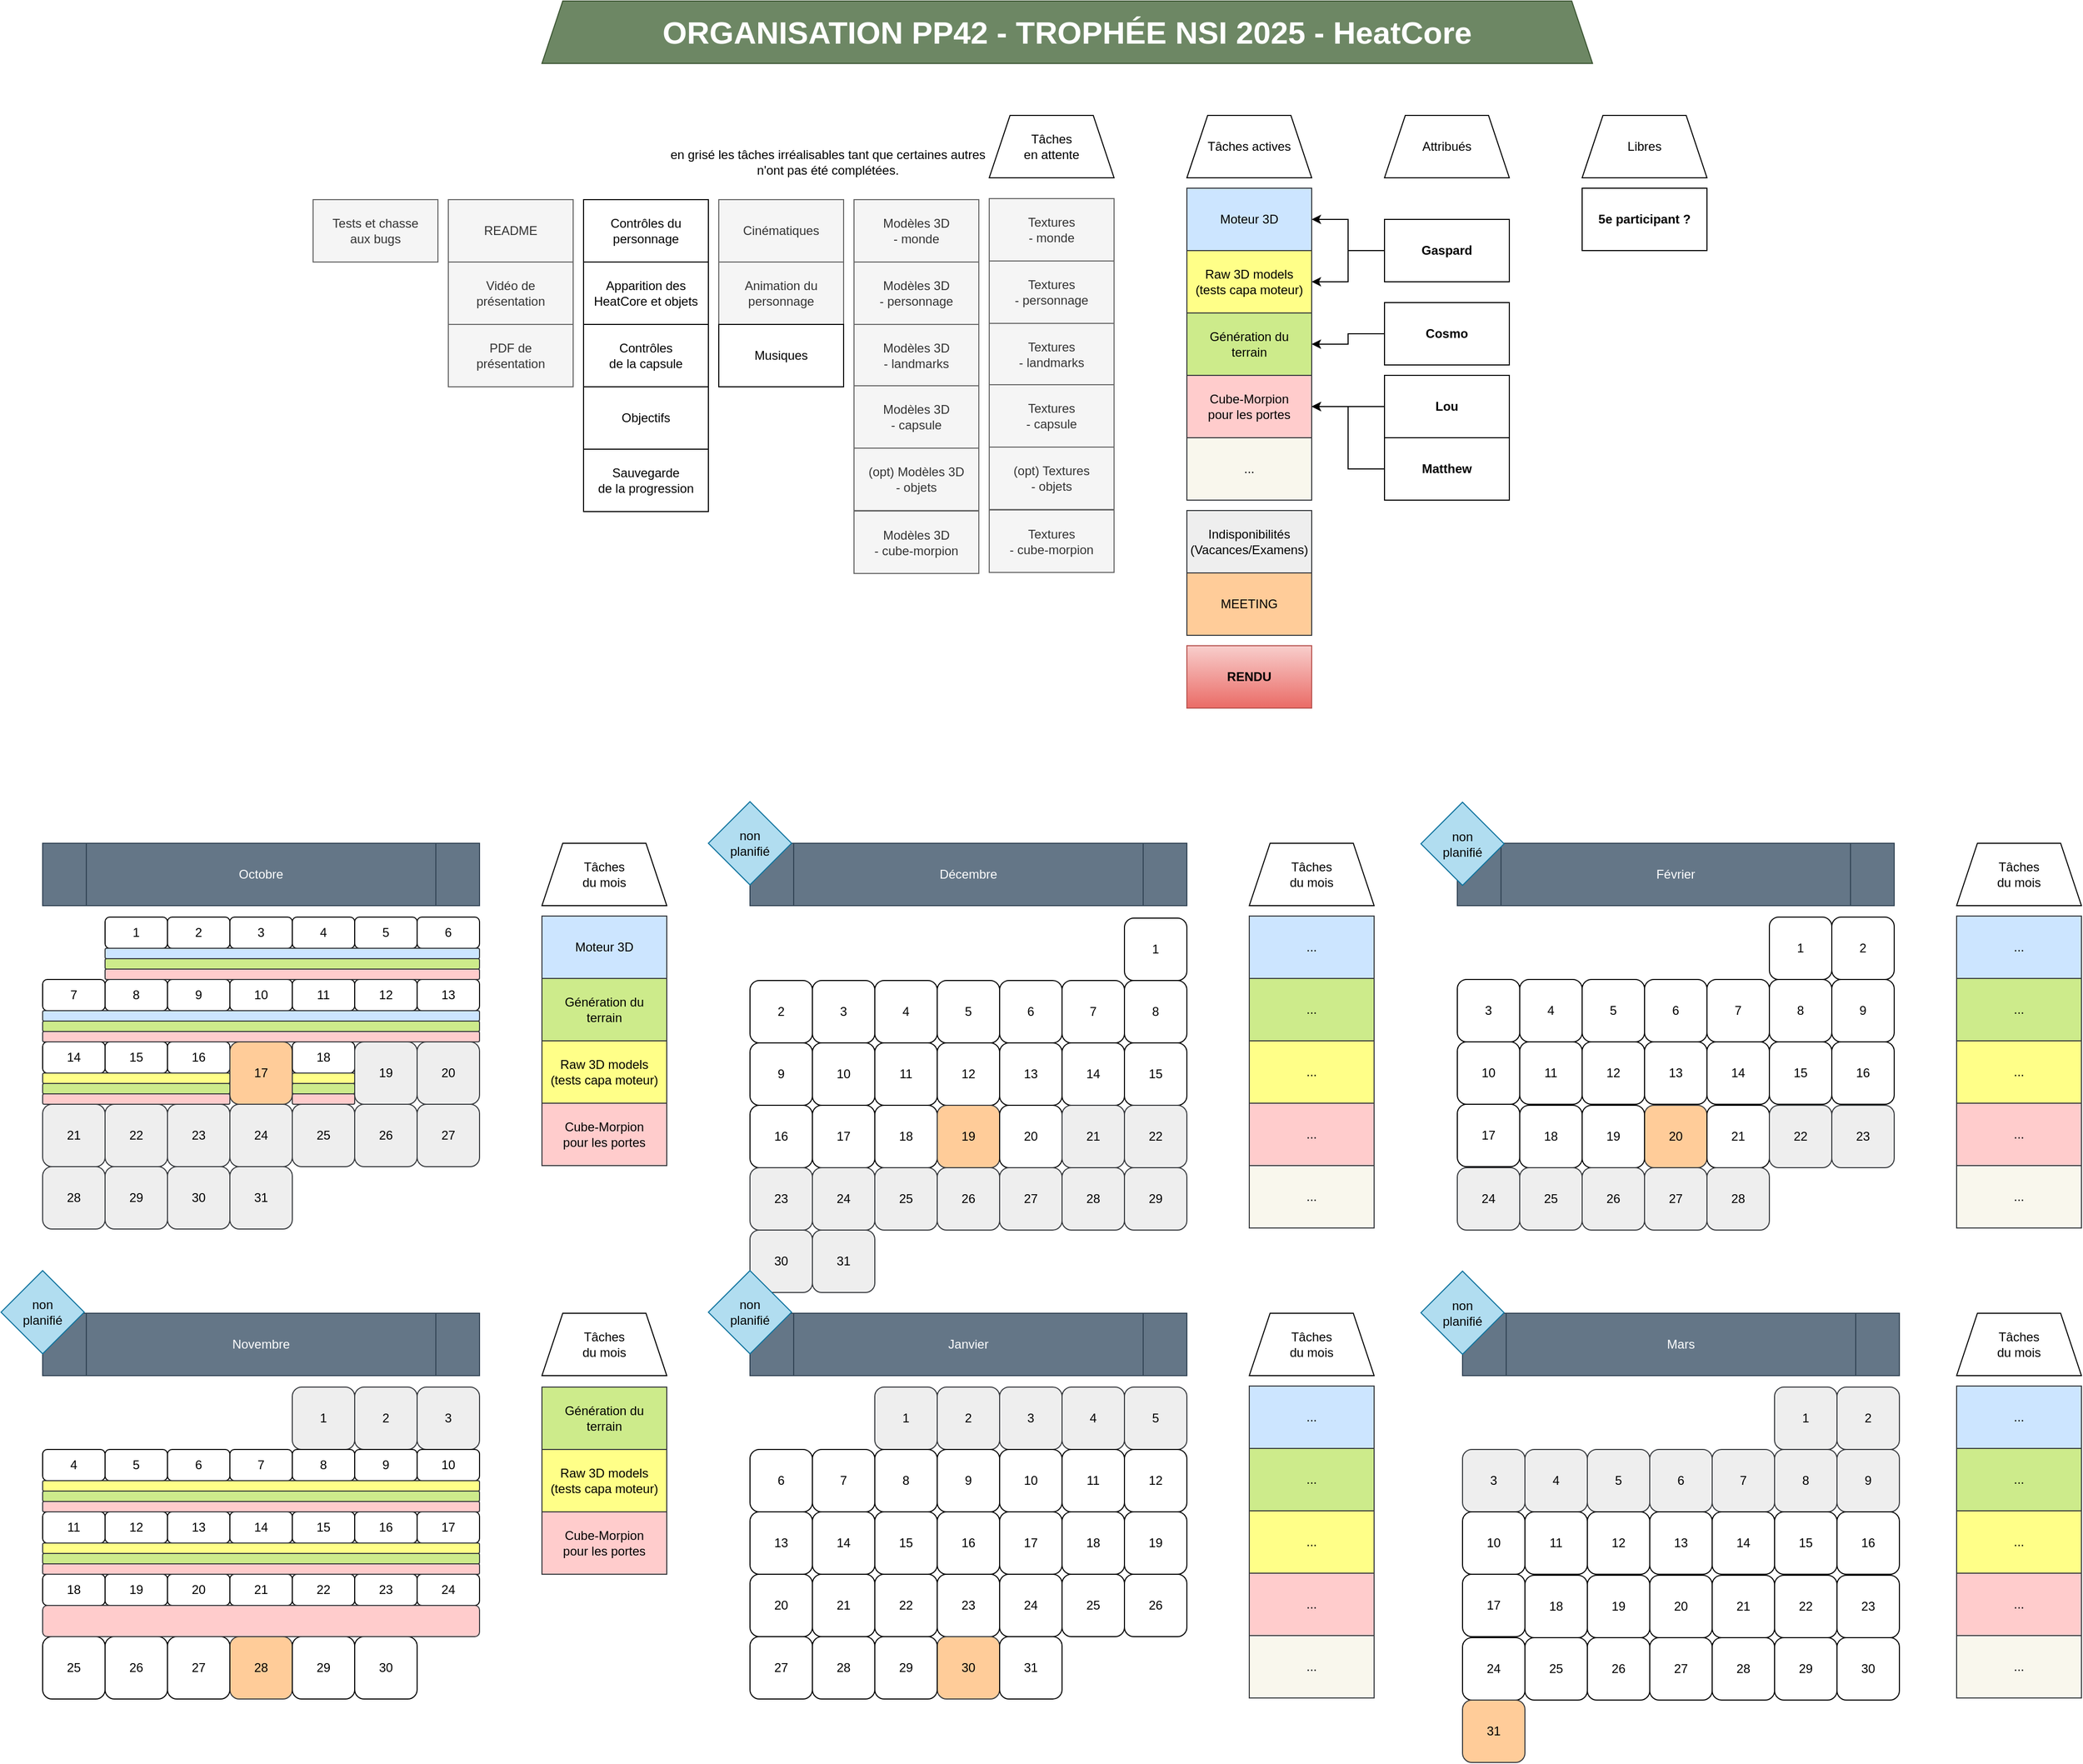 <mxfile version="24.7.13">
  <diagram name="Page-1" id="mYtHZm-6skqfJzeirlGa">
    <mxGraphModel dx="2785" dy="3723" grid="1" gridSize="10" guides="1" tooltips="1" connect="1" arrows="1" fold="1" page="1" pageScale="1" pageWidth="850" pageHeight="1100" math="0" shadow="0">
      <root>
        <mxCell id="0" />
        <mxCell id="1" parent="0" />
        <mxCell id="jyqEJ0qr-PdA9ATOnDI3-1" value="1" style="rounded=1;whiteSpace=wrap;html=1;" parent="1" vertex="1">
          <mxGeometry x="700" y="-309" width="60" height="30" as="geometry" />
        </mxCell>
        <mxCell id="jyqEJ0qr-PdA9ATOnDI3-2" value="Octobre" style="shape=process;whiteSpace=wrap;html=1;backgroundOutline=1;fillColor=#647687;fontColor=#ffffff;strokeColor=#314354;" parent="1" vertex="1">
          <mxGeometry x="640" y="-380" width="420" height="60" as="geometry" />
        </mxCell>
        <mxCell id="jyqEJ0qr-PdA9ATOnDI3-9" value="2" style="rounded=1;whiteSpace=wrap;html=1;" parent="1" vertex="1">
          <mxGeometry x="760" y="-309" width="60" height="30" as="geometry" />
        </mxCell>
        <mxCell id="jyqEJ0qr-PdA9ATOnDI3-10" value="3" style="rounded=1;whiteSpace=wrap;html=1;" parent="1" vertex="1">
          <mxGeometry x="820" y="-309" width="60" height="30" as="geometry" />
        </mxCell>
        <mxCell id="jyqEJ0qr-PdA9ATOnDI3-11" value="4" style="rounded=1;whiteSpace=wrap;html=1;" parent="1" vertex="1">
          <mxGeometry x="880" y="-309" width="60" height="30" as="geometry" />
        </mxCell>
        <mxCell id="jyqEJ0qr-PdA9ATOnDI3-12" value="5" style="rounded=1;whiteSpace=wrap;html=1;" parent="1" vertex="1">
          <mxGeometry x="940" y="-309" width="60" height="30" as="geometry" />
        </mxCell>
        <mxCell id="jyqEJ0qr-PdA9ATOnDI3-13" value="6" style="rounded=1;whiteSpace=wrap;html=1;" parent="1" vertex="1">
          <mxGeometry x="1000" y="-309" width="60" height="30" as="geometry" />
        </mxCell>
        <mxCell id="jyqEJ0qr-PdA9ATOnDI3-14" value="8" style="rounded=1;whiteSpace=wrap;html=1;" parent="1" vertex="1">
          <mxGeometry x="700" y="-249" width="60" height="30" as="geometry" />
        </mxCell>
        <mxCell id="jyqEJ0qr-PdA9ATOnDI3-15" value="9" style="rounded=1;whiteSpace=wrap;html=1;" parent="1" vertex="1">
          <mxGeometry x="760" y="-249" width="60" height="30" as="geometry" />
        </mxCell>
        <mxCell id="jyqEJ0qr-PdA9ATOnDI3-16" value="10" style="rounded=1;whiteSpace=wrap;html=1;" parent="1" vertex="1">
          <mxGeometry x="820" y="-249" width="60" height="30" as="geometry" />
        </mxCell>
        <mxCell id="jyqEJ0qr-PdA9ATOnDI3-17" value="11" style="rounded=1;whiteSpace=wrap;html=1;" parent="1" vertex="1">
          <mxGeometry x="880" y="-249" width="60" height="30" as="geometry" />
        </mxCell>
        <mxCell id="jyqEJ0qr-PdA9ATOnDI3-18" value="12" style="rounded=1;whiteSpace=wrap;html=1;" parent="1" vertex="1">
          <mxGeometry x="940" y="-249" width="60" height="30" as="geometry" />
        </mxCell>
        <mxCell id="jyqEJ0qr-PdA9ATOnDI3-19" value="13" style="rounded=1;whiteSpace=wrap;html=1;" parent="1" vertex="1">
          <mxGeometry x="1000" y="-249" width="60" height="30" as="geometry" />
        </mxCell>
        <mxCell id="jyqEJ0qr-PdA9ATOnDI3-20" value="16" style="rounded=1;whiteSpace=wrap;html=1;" parent="1" vertex="1">
          <mxGeometry x="760" y="-189" width="60" height="30" as="geometry" />
        </mxCell>
        <mxCell id="jyqEJ0qr-PdA9ATOnDI3-21" value="17" style="rounded=1;whiteSpace=wrap;html=1;fillColor=#ffcc99;strokeColor=#36393d;" parent="1" vertex="1">
          <mxGeometry x="820" y="-189" width="60" height="60" as="geometry" />
        </mxCell>
        <mxCell id="jyqEJ0qr-PdA9ATOnDI3-22" value="18" style="rounded=1;whiteSpace=wrap;html=1;" parent="1" vertex="1">
          <mxGeometry x="880" y="-189" width="60" height="30" as="geometry" />
        </mxCell>
        <mxCell id="jyqEJ0qr-PdA9ATOnDI3-23" value="7" style="rounded=1;whiteSpace=wrap;html=1;" parent="1" vertex="1">
          <mxGeometry x="640" y="-249" width="60" height="30" as="geometry" />
        </mxCell>
        <mxCell id="jyqEJ0qr-PdA9ATOnDI3-24" value="19" style="rounded=1;whiteSpace=wrap;html=1;fillColor=#eeeeee;strokeColor=#36393d;" parent="1" vertex="1">
          <mxGeometry x="940" y="-189" width="60" height="60" as="geometry" />
        </mxCell>
        <mxCell id="jyqEJ0qr-PdA9ATOnDI3-25" value="20" style="rounded=1;whiteSpace=wrap;html=1;fillColor=#eeeeee;strokeColor=#36393d;" parent="1" vertex="1">
          <mxGeometry x="1000" y="-189" width="60" height="60" as="geometry" />
        </mxCell>
        <mxCell id="jyqEJ0qr-PdA9ATOnDI3-26" value="14" style="rounded=1;whiteSpace=wrap;html=1;" parent="1" vertex="1">
          <mxGeometry x="640" y="-189" width="60" height="30" as="geometry" />
        </mxCell>
        <mxCell id="jyqEJ0qr-PdA9ATOnDI3-27" value="15" style="rounded=1;whiteSpace=wrap;html=1;" parent="1" vertex="1">
          <mxGeometry x="700" y="-189" width="60" height="30" as="geometry" />
        </mxCell>
        <mxCell id="jyqEJ0qr-PdA9ATOnDI3-29" value="23" style="rounded=1;whiteSpace=wrap;html=1;fillColor=#eeeeee;strokeColor=#36393d;" parent="1" vertex="1">
          <mxGeometry x="760" y="-129" width="60" height="60" as="geometry" />
        </mxCell>
        <mxCell id="jyqEJ0qr-PdA9ATOnDI3-30" value="24" style="rounded=1;whiteSpace=wrap;html=1;fillColor=#eeeeee;strokeColor=#36393d;" parent="1" vertex="1">
          <mxGeometry x="820" y="-129" width="60" height="60" as="geometry" />
        </mxCell>
        <mxCell id="jyqEJ0qr-PdA9ATOnDI3-31" value="25" style="rounded=1;whiteSpace=wrap;html=1;fillColor=#eeeeee;strokeColor=#36393d;" parent="1" vertex="1">
          <mxGeometry x="880" y="-129" width="60" height="60" as="geometry" />
        </mxCell>
        <mxCell id="jyqEJ0qr-PdA9ATOnDI3-32" value="26" style="rounded=1;whiteSpace=wrap;html=1;fillColor=#eeeeee;strokeColor=#36393d;" parent="1" vertex="1">
          <mxGeometry x="940" y="-129" width="60" height="60" as="geometry" />
        </mxCell>
        <mxCell id="jyqEJ0qr-PdA9ATOnDI3-33" value="27" style="rounded=1;whiteSpace=wrap;html=1;fillColor=#eeeeee;strokeColor=#36393d;" parent="1" vertex="1">
          <mxGeometry x="1000" y="-129" width="60" height="60" as="geometry" />
        </mxCell>
        <mxCell id="jyqEJ0qr-PdA9ATOnDI3-34" value="21" style="rounded=1;whiteSpace=wrap;html=1;fillColor=#eeeeee;strokeColor=#36393d;" parent="1" vertex="1">
          <mxGeometry x="640" y="-129" width="60" height="60" as="geometry" />
        </mxCell>
        <mxCell id="jyqEJ0qr-PdA9ATOnDI3-35" value="22" style="rounded=1;whiteSpace=wrap;html=1;fillColor=#eeeeee;strokeColor=#36393d;" parent="1" vertex="1">
          <mxGeometry x="700" y="-129" width="60" height="60" as="geometry" />
        </mxCell>
        <mxCell id="jyqEJ0qr-PdA9ATOnDI3-36" value="30" style="rounded=1;whiteSpace=wrap;html=1;fillColor=#eeeeee;strokeColor=#36393d;" parent="1" vertex="1">
          <mxGeometry x="760" y="-69" width="60" height="60" as="geometry" />
        </mxCell>
        <mxCell id="jyqEJ0qr-PdA9ATOnDI3-37" value="31" style="rounded=1;whiteSpace=wrap;html=1;fillColor=#eeeeee;strokeColor=#36393d;" parent="1" vertex="1">
          <mxGeometry x="820" y="-69" width="60" height="60" as="geometry" />
        </mxCell>
        <mxCell id="jyqEJ0qr-PdA9ATOnDI3-38" value="1" style="rounded=1;whiteSpace=wrap;html=1;fillColor=#eeeeee;strokeColor=#36393d;" parent="1" vertex="1">
          <mxGeometry x="880" y="143" width="60" height="60" as="geometry" />
        </mxCell>
        <mxCell id="jyqEJ0qr-PdA9ATOnDI3-39" value="2" style="rounded=1;whiteSpace=wrap;html=1;fillColor=#eeeeee;strokeColor=#36393d;" parent="1" vertex="1">
          <mxGeometry x="940" y="143" width="60" height="60" as="geometry" />
        </mxCell>
        <mxCell id="jyqEJ0qr-PdA9ATOnDI3-40" value="3" style="rounded=1;whiteSpace=wrap;html=1;fillColor=#eeeeee;strokeColor=#36393d;" parent="1" vertex="1">
          <mxGeometry x="1000" y="143" width="60" height="60" as="geometry" />
        </mxCell>
        <mxCell id="jyqEJ0qr-PdA9ATOnDI3-41" value="28" style="rounded=1;whiteSpace=wrap;html=1;fillColor=#eeeeee;strokeColor=#36393d;" parent="1" vertex="1">
          <mxGeometry x="640" y="-69" width="60" height="60" as="geometry" />
        </mxCell>
        <mxCell id="jyqEJ0qr-PdA9ATOnDI3-42" value="29" style="rounded=1;whiteSpace=wrap;html=1;fillColor=#eeeeee;strokeColor=#36393d;" parent="1" vertex="1">
          <mxGeometry x="700" y="-69" width="60" height="60" as="geometry" />
        </mxCell>
        <mxCell id="jyqEJ0qr-PdA9ATOnDI3-43" value="Novembre" style="shape=process;whiteSpace=wrap;html=1;backgroundOutline=1;fillColor=#647687;strokeColor=#314354;fontColor=#ffffff;" parent="1" vertex="1">
          <mxGeometry x="640" y="72" width="420" height="60" as="geometry" />
        </mxCell>
        <mxCell id="jyqEJ0qr-PdA9ATOnDI3-44" value="5" style="rounded=1;whiteSpace=wrap;html=1;" parent="1" vertex="1">
          <mxGeometry x="700" y="203" width="60" height="30" as="geometry" />
        </mxCell>
        <mxCell id="jyqEJ0qr-PdA9ATOnDI3-45" value="6" style="rounded=1;whiteSpace=wrap;html=1;" parent="1" vertex="1">
          <mxGeometry x="760" y="203" width="60" height="30" as="geometry" />
        </mxCell>
        <mxCell id="jyqEJ0qr-PdA9ATOnDI3-46" value="7" style="rounded=1;whiteSpace=wrap;html=1;" parent="1" vertex="1">
          <mxGeometry x="820" y="203" width="60" height="30" as="geometry" />
        </mxCell>
        <mxCell id="jyqEJ0qr-PdA9ATOnDI3-47" value="8" style="rounded=1;whiteSpace=wrap;html=1;" parent="1" vertex="1">
          <mxGeometry x="880" y="203" width="60" height="30" as="geometry" />
        </mxCell>
        <mxCell id="jyqEJ0qr-PdA9ATOnDI3-48" value="9" style="rounded=1;whiteSpace=wrap;html=1;" parent="1" vertex="1">
          <mxGeometry x="940" y="203" width="60" height="30" as="geometry" />
        </mxCell>
        <mxCell id="jyqEJ0qr-PdA9ATOnDI3-49" value="10" style="rounded=1;whiteSpace=wrap;html=1;" parent="1" vertex="1">
          <mxGeometry x="1000" y="203" width="60" height="30" as="geometry" />
        </mxCell>
        <mxCell id="jyqEJ0qr-PdA9ATOnDI3-50" value="13" style="rounded=1;whiteSpace=wrap;html=1;" parent="1" vertex="1">
          <mxGeometry x="760" y="263" width="60" height="30" as="geometry" />
        </mxCell>
        <mxCell id="jyqEJ0qr-PdA9ATOnDI3-51" value="14" style="rounded=1;whiteSpace=wrap;html=1;" parent="1" vertex="1">
          <mxGeometry x="820" y="263" width="60" height="30" as="geometry" />
        </mxCell>
        <mxCell id="jyqEJ0qr-PdA9ATOnDI3-52" value="15" style="rounded=1;whiteSpace=wrap;html=1;" parent="1" vertex="1">
          <mxGeometry x="880" y="263" width="60" height="30" as="geometry" />
        </mxCell>
        <mxCell id="jyqEJ0qr-PdA9ATOnDI3-53" value="4" style="rounded=1;whiteSpace=wrap;html=1;" parent="1" vertex="1">
          <mxGeometry x="640" y="203" width="60" height="30" as="geometry" />
        </mxCell>
        <mxCell id="jyqEJ0qr-PdA9ATOnDI3-54" value="16" style="rounded=1;whiteSpace=wrap;html=1;" parent="1" vertex="1">
          <mxGeometry x="940" y="263" width="60" height="30" as="geometry" />
        </mxCell>
        <mxCell id="jyqEJ0qr-PdA9ATOnDI3-55" value="17" style="rounded=1;whiteSpace=wrap;html=1;" parent="1" vertex="1">
          <mxGeometry x="1000" y="263" width="60" height="30" as="geometry" />
        </mxCell>
        <mxCell id="jyqEJ0qr-PdA9ATOnDI3-56" value="11" style="rounded=1;whiteSpace=wrap;html=1;" parent="1" vertex="1">
          <mxGeometry x="640" y="263" width="60" height="30" as="geometry" />
        </mxCell>
        <mxCell id="jyqEJ0qr-PdA9ATOnDI3-57" value="12" style="rounded=1;whiteSpace=wrap;html=1;" parent="1" vertex="1">
          <mxGeometry x="700" y="263" width="60" height="30" as="geometry" />
        </mxCell>
        <mxCell id="jyqEJ0qr-PdA9ATOnDI3-58" value="20" style="rounded=1;whiteSpace=wrap;html=1;" parent="1" vertex="1">
          <mxGeometry x="760" y="323" width="60" height="30" as="geometry" />
        </mxCell>
        <mxCell id="jyqEJ0qr-PdA9ATOnDI3-59" value="21" style="rounded=1;whiteSpace=wrap;html=1;" parent="1" vertex="1">
          <mxGeometry x="820" y="323" width="60" height="30" as="geometry" />
        </mxCell>
        <mxCell id="jyqEJ0qr-PdA9ATOnDI3-60" value="22" style="rounded=1;whiteSpace=wrap;html=1;" parent="1" vertex="1">
          <mxGeometry x="880" y="323" width="60" height="30" as="geometry" />
        </mxCell>
        <mxCell id="jyqEJ0qr-PdA9ATOnDI3-61" value="23" style="rounded=1;whiteSpace=wrap;html=1;" parent="1" vertex="1">
          <mxGeometry x="940" y="323" width="60" height="30" as="geometry" />
        </mxCell>
        <mxCell id="jyqEJ0qr-PdA9ATOnDI3-62" value="24" style="rounded=1;whiteSpace=wrap;html=1;" parent="1" vertex="1">
          <mxGeometry x="1000" y="323" width="60" height="30" as="geometry" />
        </mxCell>
        <mxCell id="jyqEJ0qr-PdA9ATOnDI3-63" value="18" style="rounded=1;whiteSpace=wrap;html=1;" parent="1" vertex="1">
          <mxGeometry x="640" y="323" width="60" height="30" as="geometry" />
        </mxCell>
        <mxCell id="jyqEJ0qr-PdA9ATOnDI3-64" value="19" style="rounded=1;whiteSpace=wrap;html=1;" parent="1" vertex="1">
          <mxGeometry x="700" y="323" width="60" height="30" as="geometry" />
        </mxCell>
        <mxCell id="jyqEJ0qr-PdA9ATOnDI3-65" value="Moteur 3D" style="rounded=0;whiteSpace=wrap;html=1;fillColor=#cce5ff;strokeColor=#36393d;fontStyle=0" parent="1" vertex="1">
          <mxGeometry x="1740" y="-1010" width="120" height="60" as="geometry" />
        </mxCell>
        <mxCell id="jyqEJ0qr-PdA9ATOnDI3-66" value="&lt;div&gt;Génération du&lt;/div&gt;&lt;div&gt;terrain&lt;br&gt;&lt;/div&gt;" style="rounded=0;whiteSpace=wrap;html=1;fillColor=#cdeb8b;strokeColor=#36393d;fontStyle=0" parent="1" vertex="1">
          <mxGeometry x="1740" y="-890" width="120" height="60" as="geometry" />
        </mxCell>
        <mxCell id="jyqEJ0qr-PdA9ATOnDI3-67" value="&lt;div&gt;Raw 3D models&lt;/div&gt;(tests capa moteur)" style="rounded=0;whiteSpace=wrap;html=1;fillColor=#ffff88;strokeColor=#36393d;fontStyle=0" parent="1" vertex="1">
          <mxGeometry x="1740" y="-950" width="120" height="60" as="geometry" />
        </mxCell>
        <mxCell id="jyqEJ0qr-PdA9ATOnDI3-68" value="&lt;div&gt;Cube-Morpion&lt;/div&gt;&lt;div&gt;pour les portes&lt;br&gt;&lt;/div&gt;" style="rounded=0;whiteSpace=wrap;html=1;fillColor=#ffcccc;strokeColor=#36393d;fontStyle=0" parent="1" vertex="1">
          <mxGeometry x="1740" y="-830" width="120" height="60" as="geometry" />
        </mxCell>
        <mxCell id="jyqEJ0qr-PdA9ATOnDI3-69" value="..." style="rounded=0;whiteSpace=wrap;html=1;fontStyle=0;fillColor=#f9f7ed;strokeColor=#36393d;" parent="1" vertex="1">
          <mxGeometry x="1740" y="-770" width="120" height="60" as="geometry" />
        </mxCell>
        <mxCell id="jyqEJ0qr-PdA9ATOnDI3-88" value="&lt;div&gt;Indisponibilités&lt;br&gt;&lt;/div&gt;&lt;div&gt;(Vacances/Examens)&lt;/div&gt;" style="rounded=0;whiteSpace=wrap;html=1;fillColor=#eeeeee;strokeColor=#36393d;" parent="1" vertex="1">
          <mxGeometry x="1740" y="-700" width="120" height="60" as="geometry" />
        </mxCell>
        <mxCell id="jyqEJ0qr-PdA9ATOnDI3-89" value="25" style="rounded=1;whiteSpace=wrap;html=1;" parent="1" vertex="1">
          <mxGeometry x="640" y="383" width="60" height="60" as="geometry" />
        </mxCell>
        <mxCell id="jyqEJ0qr-PdA9ATOnDI3-90" value="26" style="rounded=1;whiteSpace=wrap;html=1;" parent="1" vertex="1">
          <mxGeometry x="700" y="383" width="60" height="60" as="geometry" />
        </mxCell>
        <mxCell id="jyqEJ0qr-PdA9ATOnDI3-91" value="30" style="rounded=1;whiteSpace=wrap;html=1;" parent="1" vertex="1">
          <mxGeometry x="940" y="383" width="60" height="60" as="geometry" />
        </mxCell>
        <mxCell id="jyqEJ0qr-PdA9ATOnDI3-93" value="28" style="rounded=1;whiteSpace=wrap;html=1;fillColor=#ffcc99;strokeColor=#36393d;" parent="1" vertex="1">
          <mxGeometry x="820" y="383" width="60" height="60" as="geometry" />
        </mxCell>
        <mxCell id="jyqEJ0qr-PdA9ATOnDI3-94" value="29" style="rounded=1;whiteSpace=wrap;html=1;" parent="1" vertex="1">
          <mxGeometry x="880" y="383" width="60" height="60" as="geometry" />
        </mxCell>
        <mxCell id="jyqEJ0qr-PdA9ATOnDI3-95" value="27" style="rounded=1;whiteSpace=wrap;html=1;" parent="1" vertex="1">
          <mxGeometry x="760" y="383" width="60" height="60" as="geometry" />
        </mxCell>
        <mxCell id="jyqEJ0qr-PdA9ATOnDI3-96" value="MEETING" style="rounded=0;whiteSpace=wrap;html=1;fillColor=#ffcc99;strokeColor=#36393d;" parent="1" vertex="1">
          <mxGeometry x="1740" y="-640" width="120" height="60" as="geometry" />
        </mxCell>
        <mxCell id="jyqEJ0qr-PdA9ATOnDI3-97" value="Décembre" style="shape=process;whiteSpace=wrap;html=1;backgroundOutline=1;fillColor=#647687;strokeColor=#314354;fontColor=#ffffff;" parent="1" vertex="1">
          <mxGeometry x="1320" y="-380" width="420" height="60" as="geometry" />
        </mxCell>
        <mxCell id="jyqEJ0qr-PdA9ATOnDI3-98" value="Janvier" style="shape=process;whiteSpace=wrap;html=1;backgroundOutline=1;fillColor=#647687;strokeColor=#314354;fontColor=#ffffff;" parent="1" vertex="1">
          <mxGeometry x="1320" y="72" width="420" height="60" as="geometry" />
        </mxCell>
        <mxCell id="jyqEJ0qr-PdA9ATOnDI3-99" value="1" style="rounded=1;whiteSpace=wrap;html=1;" parent="1" vertex="1">
          <mxGeometry x="1680" y="-308" width="60" height="60" as="geometry" />
        </mxCell>
        <mxCell id="jyqEJ0qr-PdA9ATOnDI3-100" value="2" style="rounded=1;whiteSpace=wrap;html=1;" parent="1" vertex="1">
          <mxGeometry x="1320" y="-248" width="60" height="60" as="geometry" />
        </mxCell>
        <mxCell id="jyqEJ0qr-PdA9ATOnDI3-101" value="3" style="rounded=1;whiteSpace=wrap;html=1;" parent="1" vertex="1">
          <mxGeometry x="1380" y="-248" width="60" height="60" as="geometry" />
        </mxCell>
        <mxCell id="jyqEJ0qr-PdA9ATOnDI3-102" value="4" style="rounded=1;whiteSpace=wrap;html=1;" parent="1" vertex="1">
          <mxGeometry x="1440" y="-248" width="60" height="60" as="geometry" />
        </mxCell>
        <mxCell id="jyqEJ0qr-PdA9ATOnDI3-103" value="5" style="rounded=1;whiteSpace=wrap;html=1;" parent="1" vertex="1">
          <mxGeometry x="1500" y="-248" width="60" height="60" as="geometry" />
        </mxCell>
        <mxCell id="jyqEJ0qr-PdA9ATOnDI3-104" value="6" style="rounded=1;whiteSpace=wrap;html=1;" parent="1" vertex="1">
          <mxGeometry x="1560" y="-248" width="60" height="60" as="geometry" />
        </mxCell>
        <mxCell id="jyqEJ0qr-PdA9ATOnDI3-105" value="7" style="rounded=1;whiteSpace=wrap;html=1;" parent="1" vertex="1">
          <mxGeometry x="1620" y="-248" width="60" height="60" as="geometry" />
        </mxCell>
        <mxCell id="jyqEJ0qr-PdA9ATOnDI3-106" value="8" style="rounded=1;whiteSpace=wrap;html=1;" parent="1" vertex="1">
          <mxGeometry x="1680" y="-248" width="60" height="60" as="geometry" />
        </mxCell>
        <mxCell id="jyqEJ0qr-PdA9ATOnDI3-108" value="9" style="rounded=1;whiteSpace=wrap;html=1;" parent="1" vertex="1">
          <mxGeometry x="1320" y="-188" width="60" height="60" as="geometry" />
        </mxCell>
        <mxCell id="jyqEJ0qr-PdA9ATOnDI3-109" value="10" style="rounded=1;whiteSpace=wrap;html=1;" parent="1" vertex="1">
          <mxGeometry x="1380" y="-188" width="60" height="60" as="geometry" />
        </mxCell>
        <mxCell id="jyqEJ0qr-PdA9ATOnDI3-110" value="11" style="rounded=1;whiteSpace=wrap;html=1;" parent="1" vertex="1">
          <mxGeometry x="1440" y="-188" width="60" height="60" as="geometry" />
        </mxCell>
        <mxCell id="jyqEJ0qr-PdA9ATOnDI3-111" value="12" style="rounded=1;whiteSpace=wrap;html=1;" parent="1" vertex="1">
          <mxGeometry x="1500" y="-188" width="60" height="60" as="geometry" />
        </mxCell>
        <mxCell id="jyqEJ0qr-PdA9ATOnDI3-112" value="13" style="rounded=1;whiteSpace=wrap;html=1;" parent="1" vertex="1">
          <mxGeometry x="1560" y="-188" width="60" height="60" as="geometry" />
        </mxCell>
        <mxCell id="jyqEJ0qr-PdA9ATOnDI3-113" value="16" style="rounded=1;whiteSpace=wrap;html=1;" parent="1" vertex="1">
          <mxGeometry x="1320" y="-128" width="60" height="60" as="geometry" />
        </mxCell>
        <mxCell id="jyqEJ0qr-PdA9ATOnDI3-114" value="17" style="rounded=1;whiteSpace=wrap;html=1;" parent="1" vertex="1">
          <mxGeometry x="1380" y="-128" width="60" height="60" as="geometry" />
        </mxCell>
        <mxCell id="jyqEJ0qr-PdA9ATOnDI3-115" value="18" style="rounded=1;whiteSpace=wrap;html=1;" parent="1" vertex="1">
          <mxGeometry x="1440" y="-128" width="60" height="60" as="geometry" />
        </mxCell>
        <mxCell id="jyqEJ0qr-PdA9ATOnDI3-117" value="19" style="rounded=1;whiteSpace=wrap;html=1;fillColor=#ffcc99;strokeColor=#36393d;" parent="1" vertex="1">
          <mxGeometry x="1500" y="-128" width="60" height="60" as="geometry" />
        </mxCell>
        <mxCell id="jyqEJ0qr-PdA9ATOnDI3-118" value="20" style="rounded=1;whiteSpace=wrap;html=1;" parent="1" vertex="1">
          <mxGeometry x="1560" y="-128" width="60" height="60" as="geometry" />
        </mxCell>
        <mxCell id="jyqEJ0qr-PdA9ATOnDI3-119" value="14" style="rounded=1;whiteSpace=wrap;html=1;" parent="1" vertex="1">
          <mxGeometry x="1620" y="-188" width="60" height="60" as="geometry" />
        </mxCell>
        <mxCell id="jyqEJ0qr-PdA9ATOnDI3-120" value="15" style="rounded=1;whiteSpace=wrap;html=1;" parent="1" vertex="1">
          <mxGeometry x="1680" y="-188" width="60" height="60" as="geometry" />
        </mxCell>
        <mxCell id="jyqEJ0qr-PdA9ATOnDI3-121" value="23" style="rounded=1;whiteSpace=wrap;html=1;fillColor=#eeeeee;strokeColor=#36393d;" parent="1" vertex="1">
          <mxGeometry x="1320" y="-68" width="60" height="60" as="geometry" />
        </mxCell>
        <mxCell id="jyqEJ0qr-PdA9ATOnDI3-122" value="24" style="rounded=1;whiteSpace=wrap;html=1;fillColor=#eeeeee;strokeColor=#36393d;" parent="1" vertex="1">
          <mxGeometry x="1380" y="-68" width="60" height="60" as="geometry" />
        </mxCell>
        <mxCell id="jyqEJ0qr-PdA9ATOnDI3-123" value="25" style="rounded=1;whiteSpace=wrap;html=1;fillColor=#eeeeee;strokeColor=#36393d;" parent="1" vertex="1">
          <mxGeometry x="1440" y="-68" width="60" height="60" as="geometry" />
        </mxCell>
        <mxCell id="jyqEJ0qr-PdA9ATOnDI3-124" value="26" style="rounded=1;whiteSpace=wrap;html=1;fillColor=#eeeeee;strokeColor=#36393d;" parent="1" vertex="1">
          <mxGeometry x="1500" y="-68" width="60" height="60" as="geometry" />
        </mxCell>
        <mxCell id="jyqEJ0qr-PdA9ATOnDI3-125" value="27" style="rounded=1;whiteSpace=wrap;html=1;fillColor=#eeeeee;strokeColor=#36393d;" parent="1" vertex="1">
          <mxGeometry x="1560" y="-68" width="60" height="60" as="geometry" />
        </mxCell>
        <mxCell id="jyqEJ0qr-PdA9ATOnDI3-126" value="21" style="rounded=1;whiteSpace=wrap;html=1;fillColor=#eeeeee;strokeColor=#36393d;" parent="1" vertex="1">
          <mxGeometry x="1620" y="-128" width="60" height="60" as="geometry" />
        </mxCell>
        <mxCell id="jyqEJ0qr-PdA9ATOnDI3-127" value="22" style="rounded=1;whiteSpace=wrap;html=1;fillColor=#eeeeee;strokeColor=#36393d;" parent="1" vertex="1">
          <mxGeometry x="1680" y="-128" width="60" height="60" as="geometry" />
        </mxCell>
        <mxCell id="jyqEJ0qr-PdA9ATOnDI3-128" value="30" style="rounded=1;whiteSpace=wrap;html=1;fillColor=#eeeeee;strokeColor=#36393d;" parent="1" vertex="1">
          <mxGeometry x="1320" y="-8" width="60" height="60" as="geometry" />
        </mxCell>
        <mxCell id="jyqEJ0qr-PdA9ATOnDI3-129" value="31" style="rounded=1;whiteSpace=wrap;html=1;fillColor=#eeeeee;strokeColor=#36393d;" parent="1" vertex="1">
          <mxGeometry x="1380" y="-8" width="60" height="60" as="geometry" />
        </mxCell>
        <mxCell id="jyqEJ0qr-PdA9ATOnDI3-130" value="28" style="rounded=1;whiteSpace=wrap;html=1;fillColor=#eeeeee;strokeColor=#36393d;" parent="1" vertex="1">
          <mxGeometry x="1620" y="-68" width="60" height="60" as="geometry" />
        </mxCell>
        <mxCell id="jyqEJ0qr-PdA9ATOnDI3-131" value="29" style="rounded=1;whiteSpace=wrap;html=1;fillColor=#eeeeee;strokeColor=#36393d;" parent="1" vertex="1">
          <mxGeometry x="1680" y="-68" width="60" height="60" as="geometry" />
        </mxCell>
        <mxCell id="jyqEJ0qr-PdA9ATOnDI3-132" value="1" style="rounded=1;whiteSpace=wrap;html=1;fillColor=#eeeeee;strokeColor=#36393d;" parent="1" vertex="1">
          <mxGeometry x="1440" y="143" width="60" height="60" as="geometry" />
        </mxCell>
        <mxCell id="jyqEJ0qr-PdA9ATOnDI3-133" value="2" style="rounded=1;whiteSpace=wrap;html=1;fillColor=#eeeeee;strokeColor=#36393d;" parent="1" vertex="1">
          <mxGeometry x="1500" y="143" width="60" height="60" as="geometry" />
        </mxCell>
        <mxCell id="jyqEJ0qr-PdA9ATOnDI3-134" value="3" style="rounded=1;whiteSpace=wrap;html=1;fillColor=#eeeeee;strokeColor=#36393d;" parent="1" vertex="1">
          <mxGeometry x="1560" y="143" width="60" height="60" as="geometry" />
        </mxCell>
        <mxCell id="jyqEJ0qr-PdA9ATOnDI3-135" value="4" style="rounded=1;whiteSpace=wrap;html=1;fillColor=#eeeeee;strokeColor=#36393d;" parent="1" vertex="1">
          <mxGeometry x="1620" y="143" width="60" height="60" as="geometry" />
        </mxCell>
        <mxCell id="jyqEJ0qr-PdA9ATOnDI3-136" value="5" style="rounded=1;whiteSpace=wrap;html=1;fillColor=#eeeeee;strokeColor=#36393d;" parent="1" vertex="1">
          <mxGeometry x="1680" y="143" width="60" height="60" as="geometry" />
        </mxCell>
        <mxCell id="jyqEJ0qr-PdA9ATOnDI3-137" value="6" style="rounded=1;whiteSpace=wrap;html=1;" parent="1" vertex="1">
          <mxGeometry x="1320" y="203" width="60" height="60" as="geometry" />
        </mxCell>
        <mxCell id="jyqEJ0qr-PdA9ATOnDI3-138" value="8" style="rounded=1;whiteSpace=wrap;html=1;" parent="1" vertex="1">
          <mxGeometry x="1440" y="203" width="60" height="60" as="geometry" />
        </mxCell>
        <mxCell id="jyqEJ0qr-PdA9ATOnDI3-139" value="9" style="rounded=1;whiteSpace=wrap;html=1;" parent="1" vertex="1">
          <mxGeometry x="1500" y="203" width="60" height="60" as="geometry" />
        </mxCell>
        <mxCell id="jyqEJ0qr-PdA9ATOnDI3-140" value="10" style="rounded=1;whiteSpace=wrap;html=1;" parent="1" vertex="1">
          <mxGeometry x="1560" y="203" width="60" height="60" as="geometry" />
        </mxCell>
        <mxCell id="jyqEJ0qr-PdA9ATOnDI3-141" value="11" style="rounded=1;whiteSpace=wrap;html=1;" parent="1" vertex="1">
          <mxGeometry x="1620" y="203" width="60" height="60" as="geometry" />
        </mxCell>
        <mxCell id="jyqEJ0qr-PdA9ATOnDI3-142" value="12" style="rounded=1;whiteSpace=wrap;html=1;" parent="1" vertex="1">
          <mxGeometry x="1680" y="203" width="60" height="60" as="geometry" />
        </mxCell>
        <mxCell id="jyqEJ0qr-PdA9ATOnDI3-143" value="13" style="rounded=1;whiteSpace=wrap;html=1;" parent="1" vertex="1">
          <mxGeometry x="1320" y="263" width="60" height="60" as="geometry" />
        </mxCell>
        <mxCell id="jyqEJ0qr-PdA9ATOnDI3-144" value="16" style="rounded=1;whiteSpace=wrap;html=1;" parent="1" vertex="1">
          <mxGeometry x="1500" y="263" width="60" height="60" as="geometry" />
        </mxCell>
        <mxCell id="jyqEJ0qr-PdA9ATOnDI3-145" value="17" style="rounded=1;whiteSpace=wrap;html=1;" parent="1" vertex="1">
          <mxGeometry x="1560" y="263" width="60" height="60" as="geometry" />
        </mxCell>
        <mxCell id="jyqEJ0qr-PdA9ATOnDI3-146" value="18" style="rounded=1;whiteSpace=wrap;html=1;" parent="1" vertex="1">
          <mxGeometry x="1620" y="263" width="60" height="60" as="geometry" />
        </mxCell>
        <mxCell id="jyqEJ0qr-PdA9ATOnDI3-147" value="7" style="rounded=1;whiteSpace=wrap;html=1;" parent="1" vertex="1">
          <mxGeometry x="1380" y="203" width="60" height="60" as="geometry" />
        </mxCell>
        <mxCell id="jyqEJ0qr-PdA9ATOnDI3-148" value="19" style="rounded=1;whiteSpace=wrap;html=1;" parent="1" vertex="1">
          <mxGeometry x="1680" y="263" width="60" height="60" as="geometry" />
        </mxCell>
        <mxCell id="jyqEJ0qr-PdA9ATOnDI3-149" value="20" style="rounded=1;whiteSpace=wrap;html=1;" parent="1" vertex="1">
          <mxGeometry x="1320" y="323" width="60" height="60" as="geometry" />
        </mxCell>
        <mxCell id="jyqEJ0qr-PdA9ATOnDI3-150" value="14" style="rounded=1;whiteSpace=wrap;html=1;" parent="1" vertex="1">
          <mxGeometry x="1380" y="263" width="60" height="60" as="geometry" />
        </mxCell>
        <mxCell id="jyqEJ0qr-PdA9ATOnDI3-151" value="15" style="rounded=1;whiteSpace=wrap;html=1;" parent="1" vertex="1">
          <mxGeometry x="1440" y="263" width="60" height="60" as="geometry" />
        </mxCell>
        <mxCell id="jyqEJ0qr-PdA9ATOnDI3-152" value="23" style="rounded=1;whiteSpace=wrap;html=1;" parent="1" vertex="1">
          <mxGeometry x="1500" y="323" width="60" height="60" as="geometry" />
        </mxCell>
        <mxCell id="jyqEJ0qr-PdA9ATOnDI3-153" value="24" style="rounded=1;whiteSpace=wrap;html=1;" parent="1" vertex="1">
          <mxGeometry x="1560" y="323" width="60" height="60" as="geometry" />
        </mxCell>
        <mxCell id="jyqEJ0qr-PdA9ATOnDI3-154" value="25" style="rounded=1;whiteSpace=wrap;html=1;" parent="1" vertex="1">
          <mxGeometry x="1620" y="323" width="60" height="60" as="geometry" />
        </mxCell>
        <mxCell id="jyqEJ0qr-PdA9ATOnDI3-155" value="26" style="rounded=1;whiteSpace=wrap;html=1;" parent="1" vertex="1">
          <mxGeometry x="1680" y="323" width="60" height="60" as="geometry" />
        </mxCell>
        <mxCell id="jyqEJ0qr-PdA9ATOnDI3-156" value="27" style="rounded=1;whiteSpace=wrap;html=1;" parent="1" vertex="1">
          <mxGeometry x="1320" y="383" width="60" height="60" as="geometry" />
        </mxCell>
        <mxCell id="jyqEJ0qr-PdA9ATOnDI3-157" value="21" style="rounded=1;whiteSpace=wrap;html=1;" parent="1" vertex="1">
          <mxGeometry x="1380" y="323" width="60" height="60" as="geometry" />
        </mxCell>
        <mxCell id="jyqEJ0qr-PdA9ATOnDI3-158" value="22" style="rounded=1;whiteSpace=wrap;html=1;" parent="1" vertex="1">
          <mxGeometry x="1440" y="323" width="60" height="60" as="geometry" />
        </mxCell>
        <mxCell id="jyqEJ0qr-PdA9ATOnDI3-159" value="30" style="rounded=1;whiteSpace=wrap;html=1;fillColor=#ffcc99;strokeColor=#36393d;" parent="1" vertex="1">
          <mxGeometry x="1500" y="383" width="60" height="60" as="geometry" />
        </mxCell>
        <mxCell id="jyqEJ0qr-PdA9ATOnDI3-160" value="31" style="rounded=1;whiteSpace=wrap;html=1;" parent="1" vertex="1">
          <mxGeometry x="1560" y="383" width="60" height="60" as="geometry" />
        </mxCell>
        <mxCell id="jyqEJ0qr-PdA9ATOnDI3-161" value="28" style="rounded=1;whiteSpace=wrap;html=1;" parent="1" vertex="1">
          <mxGeometry x="1380" y="383" width="60" height="60" as="geometry" />
        </mxCell>
        <mxCell id="jyqEJ0qr-PdA9ATOnDI3-162" value="29" style="rounded=1;whiteSpace=wrap;html=1;" parent="1" vertex="1">
          <mxGeometry x="1440" y="383" width="60" height="60" as="geometry" />
        </mxCell>
        <mxCell id="jyqEJ0qr-PdA9ATOnDI3-237" style="edgeStyle=orthogonalEdgeStyle;rounded=0;orthogonalLoop=1;jettySize=auto;html=1;entryX=1;entryY=0.5;entryDx=0;entryDy=0;" parent="1" source="jyqEJ0qr-PdA9ATOnDI3-164" target="jyqEJ0qr-PdA9ATOnDI3-66" edge="1">
          <mxGeometry relative="1" as="geometry" />
        </mxCell>
        <mxCell id="jyqEJ0qr-PdA9ATOnDI3-164" value="Cosmo" style="rounded=0;whiteSpace=wrap;html=1;fontStyle=1" parent="1" vertex="1">
          <mxGeometry x="1930" y="-900" width="120" height="60" as="geometry" />
        </mxCell>
        <mxCell id="jyqEJ0qr-PdA9ATOnDI3-169" value="" style="edgeStyle=orthogonalEdgeStyle;rounded=0;orthogonalLoop=1;jettySize=auto;html=1;" parent="1" source="jyqEJ0qr-PdA9ATOnDI3-165" target="jyqEJ0qr-PdA9ATOnDI3-65" edge="1">
          <mxGeometry relative="1" as="geometry" />
        </mxCell>
        <mxCell id="HmtH44mMOcLNcZPi784R-3" style="edgeStyle=orthogonalEdgeStyle;rounded=0;orthogonalLoop=1;jettySize=auto;html=1;entryX=1;entryY=0.5;entryDx=0;entryDy=0;" edge="1" parent="1" source="jyqEJ0qr-PdA9ATOnDI3-165" target="jyqEJ0qr-PdA9ATOnDI3-67">
          <mxGeometry relative="1" as="geometry" />
        </mxCell>
        <mxCell id="jyqEJ0qr-PdA9ATOnDI3-165" value="Gaspard" style="rounded=0;whiteSpace=wrap;html=1;fontStyle=1" parent="1" vertex="1">
          <mxGeometry x="1930" y="-980" width="120" height="60" as="geometry" />
        </mxCell>
        <mxCell id="HmtH44mMOcLNcZPi784R-22" style="edgeStyle=orthogonalEdgeStyle;rounded=0;orthogonalLoop=1;jettySize=auto;html=1;entryX=1;entryY=0.5;entryDx=0;entryDy=0;" edge="1" parent="1" source="jyqEJ0qr-PdA9ATOnDI3-166" target="jyqEJ0qr-PdA9ATOnDI3-68">
          <mxGeometry relative="1" as="geometry">
            <mxPoint x="1860" y="-740" as="targetPoint" />
          </mxGeometry>
        </mxCell>
        <mxCell id="jyqEJ0qr-PdA9ATOnDI3-166" value="&lt;b&gt;Lou&lt;/b&gt;" style="rounded=0;whiteSpace=wrap;html=1;" parent="1" vertex="1">
          <mxGeometry x="1930" y="-830" width="120" height="60" as="geometry" />
        </mxCell>
        <mxCell id="HmtH44mMOcLNcZPi784R-21" style="edgeStyle=orthogonalEdgeStyle;rounded=0;orthogonalLoop=1;jettySize=auto;html=1;entryX=1;entryY=0.5;entryDx=0;entryDy=0;" edge="1" parent="1" source="jyqEJ0qr-PdA9ATOnDI3-167" target="jyqEJ0qr-PdA9ATOnDI3-68">
          <mxGeometry relative="1" as="geometry" />
        </mxCell>
        <mxCell id="jyqEJ0qr-PdA9ATOnDI3-167" value="&lt;b&gt;Matthew&lt;/b&gt;" style="rounded=0;whiteSpace=wrap;html=1;" parent="1" vertex="1">
          <mxGeometry x="1930" y="-770" width="120" height="60" as="geometry" />
        </mxCell>
        <mxCell id="jyqEJ0qr-PdA9ATOnDI3-168" value="5e participant ?" style="rounded=0;whiteSpace=wrap;html=1;fontStyle=1;" parent="1" vertex="1">
          <mxGeometry x="2120" y="-1010" width="120" height="60" as="geometry" />
        </mxCell>
        <mxCell id="jyqEJ0qr-PdA9ATOnDI3-170" value="&lt;div&gt;Tâches actives&lt;/div&gt;" style="shape=trapezoid;perimeter=trapezoidPerimeter;whiteSpace=wrap;html=1;fixedSize=1;" parent="1" vertex="1">
          <mxGeometry x="1740" y="-1080" width="120" height="60" as="geometry" />
        </mxCell>
        <mxCell id="jyqEJ0qr-PdA9ATOnDI3-171" value="Attribués" style="shape=trapezoid;perimeter=trapezoidPerimeter;whiteSpace=wrap;html=1;fixedSize=1;" parent="1" vertex="1">
          <mxGeometry x="1930" y="-1080" width="120" height="60" as="geometry" />
        </mxCell>
        <mxCell id="jyqEJ0qr-PdA9ATOnDI3-172" value="Libres" style="shape=trapezoid;perimeter=trapezoidPerimeter;whiteSpace=wrap;html=1;fixedSize=1;" parent="1" vertex="1">
          <mxGeometry x="2120" y="-1080" width="120" height="60" as="geometry" />
        </mxCell>
        <mxCell id="jyqEJ0qr-PdA9ATOnDI3-173" value="1" style="rounded=1;whiteSpace=wrap;html=1;" parent="1" vertex="1">
          <mxGeometry x="2300" y="-309" width="60" height="60" as="geometry" />
        </mxCell>
        <mxCell id="jyqEJ0qr-PdA9ATOnDI3-174" value="2" style="rounded=1;whiteSpace=wrap;html=1;" parent="1" vertex="1">
          <mxGeometry x="2360" y="-309" width="60" height="60" as="geometry" />
        </mxCell>
        <mxCell id="jyqEJ0qr-PdA9ATOnDI3-175" value="3" style="rounded=1;whiteSpace=wrap;html=1;" parent="1" vertex="1">
          <mxGeometry x="2000" y="-249" width="60" height="60" as="geometry" />
        </mxCell>
        <mxCell id="jyqEJ0qr-PdA9ATOnDI3-176" value="Février" style="shape=process;whiteSpace=wrap;html=1;backgroundOutline=1;fillColor=#647687;strokeColor=#314354;fontColor=#ffffff;" parent="1" vertex="1">
          <mxGeometry x="2000" y="-380" width="420" height="60" as="geometry" />
        </mxCell>
        <mxCell id="jyqEJ0qr-PdA9ATOnDI3-177" value="5" style="rounded=1;whiteSpace=wrap;html=1;" parent="1" vertex="1">
          <mxGeometry x="2120" y="-249" width="60" height="60" as="geometry" />
        </mxCell>
        <mxCell id="jyqEJ0qr-PdA9ATOnDI3-178" value="6" style="rounded=1;whiteSpace=wrap;html=1;" parent="1" vertex="1">
          <mxGeometry x="2180" y="-249" width="60" height="60" as="geometry" />
        </mxCell>
        <mxCell id="jyqEJ0qr-PdA9ATOnDI3-179" value="7" style="rounded=1;whiteSpace=wrap;html=1;" parent="1" vertex="1">
          <mxGeometry x="2240" y="-249" width="60" height="60" as="geometry" />
        </mxCell>
        <mxCell id="jyqEJ0qr-PdA9ATOnDI3-180" value="8" style="rounded=1;whiteSpace=wrap;html=1;" parent="1" vertex="1">
          <mxGeometry x="2300" y="-249" width="60" height="60" as="geometry" />
        </mxCell>
        <mxCell id="jyqEJ0qr-PdA9ATOnDI3-181" value="9" style="rounded=1;whiteSpace=wrap;html=1;" parent="1" vertex="1">
          <mxGeometry x="2360" y="-249" width="60" height="60" as="geometry" />
        </mxCell>
        <mxCell id="jyqEJ0qr-PdA9ATOnDI3-182" value="10" style="rounded=1;whiteSpace=wrap;html=1;" parent="1" vertex="1">
          <mxGeometry x="2000" y="-189" width="60" height="60" as="geometry" />
        </mxCell>
        <mxCell id="jyqEJ0qr-PdA9ATOnDI3-183" value="13" style="rounded=1;whiteSpace=wrap;html=1;" parent="1" vertex="1">
          <mxGeometry x="2180" y="-189" width="60" height="60" as="geometry" />
        </mxCell>
        <mxCell id="jyqEJ0qr-PdA9ATOnDI3-184" value="14" style="rounded=1;whiteSpace=wrap;html=1;" parent="1" vertex="1">
          <mxGeometry x="2240" y="-189" width="60" height="60" as="geometry" />
        </mxCell>
        <mxCell id="jyqEJ0qr-PdA9ATOnDI3-185" value="15" style="rounded=1;whiteSpace=wrap;html=1;" parent="1" vertex="1">
          <mxGeometry x="2300" y="-189" width="60" height="60" as="geometry" />
        </mxCell>
        <mxCell id="jyqEJ0qr-PdA9ATOnDI3-186" value="4" style="rounded=1;whiteSpace=wrap;html=1;" parent="1" vertex="1">
          <mxGeometry x="2060" y="-249" width="60" height="60" as="geometry" />
        </mxCell>
        <mxCell id="jyqEJ0qr-PdA9ATOnDI3-187" value="16" style="rounded=1;whiteSpace=wrap;html=1;" parent="1" vertex="1">
          <mxGeometry x="2360" y="-189" width="60" height="60" as="geometry" />
        </mxCell>
        <mxCell id="jyqEJ0qr-PdA9ATOnDI3-188" value="17" style="rounded=1;whiteSpace=wrap;html=1;" parent="1" vertex="1">
          <mxGeometry x="2000" y="-129" width="60" height="60" as="geometry" />
        </mxCell>
        <mxCell id="jyqEJ0qr-PdA9ATOnDI3-189" value="11" style="rounded=1;whiteSpace=wrap;html=1;" parent="1" vertex="1">
          <mxGeometry x="2060" y="-189" width="60" height="60" as="geometry" />
        </mxCell>
        <mxCell id="jyqEJ0qr-PdA9ATOnDI3-190" value="12" style="rounded=1;whiteSpace=wrap;html=1;" parent="1" vertex="1">
          <mxGeometry x="2120" y="-189" width="60" height="60" as="geometry" />
        </mxCell>
        <mxCell id="jyqEJ0qr-PdA9ATOnDI3-191" value="20" style="rounded=1;whiteSpace=wrap;html=1;fillColor=#ffcc99;strokeColor=#36393d;" parent="1" vertex="1">
          <mxGeometry x="2180" y="-128" width="60" height="60" as="geometry" />
        </mxCell>
        <mxCell id="jyqEJ0qr-PdA9ATOnDI3-192" value="21" style="rounded=1;whiteSpace=wrap;html=1;" parent="1" vertex="1">
          <mxGeometry x="2240" y="-128" width="60" height="60" as="geometry" />
        </mxCell>
        <mxCell id="jyqEJ0qr-PdA9ATOnDI3-193" value="22" style="rounded=1;whiteSpace=wrap;html=1;fillColor=#eeeeee;strokeColor=#36393d;" parent="1" vertex="1">
          <mxGeometry x="2300" y="-128" width="60" height="60" as="geometry" />
        </mxCell>
        <mxCell id="jyqEJ0qr-PdA9ATOnDI3-194" value="23" style="rounded=1;whiteSpace=wrap;html=1;fillColor=#eeeeee;strokeColor=#36393d;" parent="1" vertex="1">
          <mxGeometry x="2360" y="-128" width="60" height="60" as="geometry" />
        </mxCell>
        <mxCell id="jyqEJ0qr-PdA9ATOnDI3-195" value="24" style="rounded=1;whiteSpace=wrap;html=1;fillColor=#eeeeee;strokeColor=#36393d;" parent="1" vertex="1">
          <mxGeometry x="2000" y="-68" width="60" height="60" as="geometry" />
        </mxCell>
        <mxCell id="jyqEJ0qr-PdA9ATOnDI3-196" value="18" style="rounded=1;whiteSpace=wrap;html=1;" parent="1" vertex="1">
          <mxGeometry x="2060" y="-128" width="60" height="60" as="geometry" />
        </mxCell>
        <mxCell id="jyqEJ0qr-PdA9ATOnDI3-197" value="19" style="rounded=1;whiteSpace=wrap;html=1;" parent="1" vertex="1">
          <mxGeometry x="2120" y="-128" width="60" height="60" as="geometry" />
        </mxCell>
        <mxCell id="jyqEJ0qr-PdA9ATOnDI3-198" value="25" style="rounded=1;whiteSpace=wrap;html=1;fillColor=#eeeeee;strokeColor=#36393d;" parent="1" vertex="1">
          <mxGeometry x="2060" y="-68" width="60" height="60" as="geometry" />
        </mxCell>
        <mxCell id="jyqEJ0qr-PdA9ATOnDI3-199" value="26" style="rounded=1;whiteSpace=wrap;html=1;fillColor=#eeeeee;strokeColor=#36393d;" parent="1" vertex="1">
          <mxGeometry x="2120" y="-68" width="60" height="60" as="geometry" />
        </mxCell>
        <mxCell id="jyqEJ0qr-PdA9ATOnDI3-201" value="28" style="rounded=1;whiteSpace=wrap;html=1;fillColor=#eeeeee;strokeColor=#36393d;" parent="1" vertex="1">
          <mxGeometry x="2240" y="-68" width="60" height="60" as="geometry" />
        </mxCell>
        <mxCell id="jyqEJ0qr-PdA9ATOnDI3-203" value="27" style="rounded=1;whiteSpace=wrap;html=1;fillColor=#eeeeee;strokeColor=#36393d;" parent="1" vertex="1">
          <mxGeometry x="2180" y="-68" width="60" height="60" as="geometry" />
        </mxCell>
        <mxCell id="jyqEJ0qr-PdA9ATOnDI3-204" value="RENDU" style="rounded=0;whiteSpace=wrap;html=1;fillColor=#f8cecc;strokeColor=#b85450;fontStyle=1;gradientColor=#ea6b66;" parent="1" vertex="1">
          <mxGeometry x="1740" y="-570" width="120" height="60" as="geometry" />
        </mxCell>
        <mxCell id="jyqEJ0qr-PdA9ATOnDI3-205" value="1" style="rounded=1;whiteSpace=wrap;html=1;fillColor=#eeeeee;strokeColor=#36393d;" parent="1" vertex="1">
          <mxGeometry x="2305" y="143" width="60" height="60" as="geometry" />
        </mxCell>
        <mxCell id="jyqEJ0qr-PdA9ATOnDI3-206" value="2" style="rounded=1;whiteSpace=wrap;html=1;fillColor=#eeeeee;strokeColor=#36393d;" parent="1" vertex="1">
          <mxGeometry x="2365" y="143" width="60" height="60" as="geometry" />
        </mxCell>
        <mxCell id="jyqEJ0qr-PdA9ATOnDI3-207" value="3" style="rounded=1;whiteSpace=wrap;html=1;fillColor=#eeeeee;strokeColor=#36393d;" parent="1" vertex="1">
          <mxGeometry x="2005" y="203" width="60" height="60" as="geometry" />
        </mxCell>
        <mxCell id="jyqEJ0qr-PdA9ATOnDI3-208" value="Mars" style="shape=process;whiteSpace=wrap;html=1;backgroundOutline=1;fillColor=#647687;strokeColor=#314354;fontColor=#ffffff;" parent="1" vertex="1">
          <mxGeometry x="2005" y="72" width="420" height="60" as="geometry" />
        </mxCell>
        <mxCell id="jyqEJ0qr-PdA9ATOnDI3-209" value="5" style="rounded=1;whiteSpace=wrap;html=1;fillColor=#eeeeee;strokeColor=#36393d;" parent="1" vertex="1">
          <mxGeometry x="2125" y="203" width="60" height="60" as="geometry" />
        </mxCell>
        <mxCell id="jyqEJ0qr-PdA9ATOnDI3-210" value="6" style="rounded=1;whiteSpace=wrap;html=1;fillColor=#eeeeee;strokeColor=#36393d;" parent="1" vertex="1">
          <mxGeometry x="2185" y="203" width="60" height="60" as="geometry" />
        </mxCell>
        <mxCell id="jyqEJ0qr-PdA9ATOnDI3-211" value="7" style="rounded=1;whiteSpace=wrap;html=1;fillColor=#eeeeee;strokeColor=#36393d;" parent="1" vertex="1">
          <mxGeometry x="2245" y="203" width="60" height="60" as="geometry" />
        </mxCell>
        <mxCell id="jyqEJ0qr-PdA9ATOnDI3-212" value="8" style="rounded=1;whiteSpace=wrap;html=1;fillColor=#eeeeee;strokeColor=#36393d;" parent="1" vertex="1">
          <mxGeometry x="2305" y="203" width="60" height="60" as="geometry" />
        </mxCell>
        <mxCell id="jyqEJ0qr-PdA9ATOnDI3-213" value="9" style="rounded=1;whiteSpace=wrap;html=1;fillColor=#eeeeee;strokeColor=#36393d;" parent="1" vertex="1">
          <mxGeometry x="2365" y="203" width="60" height="60" as="geometry" />
        </mxCell>
        <mxCell id="jyqEJ0qr-PdA9ATOnDI3-214" value="10" style="rounded=1;whiteSpace=wrap;html=1;" parent="1" vertex="1">
          <mxGeometry x="2005" y="263" width="60" height="60" as="geometry" />
        </mxCell>
        <mxCell id="jyqEJ0qr-PdA9ATOnDI3-215" value="13" style="rounded=1;whiteSpace=wrap;html=1;" parent="1" vertex="1">
          <mxGeometry x="2185" y="263" width="60" height="60" as="geometry" />
        </mxCell>
        <mxCell id="jyqEJ0qr-PdA9ATOnDI3-216" value="14" style="rounded=1;whiteSpace=wrap;html=1;" parent="1" vertex="1">
          <mxGeometry x="2245" y="263" width="60" height="60" as="geometry" />
        </mxCell>
        <mxCell id="jyqEJ0qr-PdA9ATOnDI3-217" value="15" style="rounded=1;whiteSpace=wrap;html=1;" parent="1" vertex="1">
          <mxGeometry x="2305" y="263" width="60" height="60" as="geometry" />
        </mxCell>
        <mxCell id="jyqEJ0qr-PdA9ATOnDI3-218" value="4" style="rounded=1;whiteSpace=wrap;html=1;fillColor=#eeeeee;strokeColor=#36393d;" parent="1" vertex="1">
          <mxGeometry x="2065" y="203" width="60" height="60" as="geometry" />
        </mxCell>
        <mxCell id="jyqEJ0qr-PdA9ATOnDI3-219" value="16" style="rounded=1;whiteSpace=wrap;html=1;" parent="1" vertex="1">
          <mxGeometry x="2365" y="263" width="60" height="60" as="geometry" />
        </mxCell>
        <mxCell id="jyqEJ0qr-PdA9ATOnDI3-220" value="17" style="rounded=1;whiteSpace=wrap;html=1;" parent="1" vertex="1">
          <mxGeometry x="2005" y="323" width="60" height="60" as="geometry" />
        </mxCell>
        <mxCell id="jyqEJ0qr-PdA9ATOnDI3-221" value="11" style="rounded=1;whiteSpace=wrap;html=1;" parent="1" vertex="1">
          <mxGeometry x="2065" y="263" width="60" height="60" as="geometry" />
        </mxCell>
        <mxCell id="jyqEJ0qr-PdA9ATOnDI3-222" value="12" style="rounded=1;whiteSpace=wrap;html=1;" parent="1" vertex="1">
          <mxGeometry x="2125" y="263" width="60" height="60" as="geometry" />
        </mxCell>
        <mxCell id="jyqEJ0qr-PdA9ATOnDI3-223" value="20" style="rounded=1;whiteSpace=wrap;html=1;" parent="1" vertex="1">
          <mxGeometry x="2185" y="324" width="60" height="60" as="geometry" />
        </mxCell>
        <mxCell id="jyqEJ0qr-PdA9ATOnDI3-224" value="21" style="rounded=1;whiteSpace=wrap;html=1;" parent="1" vertex="1">
          <mxGeometry x="2245" y="324" width="60" height="60" as="geometry" />
        </mxCell>
        <mxCell id="jyqEJ0qr-PdA9ATOnDI3-225" value="22" style="rounded=1;whiteSpace=wrap;html=1;" parent="1" vertex="1">
          <mxGeometry x="2305" y="324" width="60" height="60" as="geometry" />
        </mxCell>
        <mxCell id="jyqEJ0qr-PdA9ATOnDI3-226" value="23" style="rounded=1;whiteSpace=wrap;html=1;" parent="1" vertex="1">
          <mxGeometry x="2365" y="324" width="60" height="60" as="geometry" />
        </mxCell>
        <mxCell id="jyqEJ0qr-PdA9ATOnDI3-227" value="24" style="rounded=1;whiteSpace=wrap;html=1;" parent="1" vertex="1">
          <mxGeometry x="2005" y="384" width="60" height="60" as="geometry" />
        </mxCell>
        <mxCell id="jyqEJ0qr-PdA9ATOnDI3-228" value="18" style="rounded=1;whiteSpace=wrap;html=1;" parent="1" vertex="1">
          <mxGeometry x="2065" y="324" width="60" height="60" as="geometry" />
        </mxCell>
        <mxCell id="jyqEJ0qr-PdA9ATOnDI3-229" value="19" style="rounded=1;whiteSpace=wrap;html=1;" parent="1" vertex="1">
          <mxGeometry x="2125" y="324" width="60" height="60" as="geometry" />
        </mxCell>
        <mxCell id="jyqEJ0qr-PdA9ATOnDI3-230" value="25" style="rounded=1;whiteSpace=wrap;html=1;" parent="1" vertex="1">
          <mxGeometry x="2065" y="384" width="60" height="60" as="geometry" />
        </mxCell>
        <mxCell id="jyqEJ0qr-PdA9ATOnDI3-231" value="26" style="rounded=1;whiteSpace=wrap;html=1;" parent="1" vertex="1">
          <mxGeometry x="2125" y="384" width="60" height="60" as="geometry" />
        </mxCell>
        <mxCell id="jyqEJ0qr-PdA9ATOnDI3-232" value="28" style="rounded=1;whiteSpace=wrap;html=1;" parent="1" vertex="1">
          <mxGeometry x="2245" y="384" width="60" height="60" as="geometry" />
        </mxCell>
        <mxCell id="jyqEJ0qr-PdA9ATOnDI3-233" value="27" style="rounded=1;whiteSpace=wrap;html=1;" parent="1" vertex="1">
          <mxGeometry x="2185" y="384" width="60" height="60" as="geometry" />
        </mxCell>
        <mxCell id="jyqEJ0qr-PdA9ATOnDI3-234" value="30" style="rounded=1;whiteSpace=wrap;html=1;" parent="1" vertex="1">
          <mxGeometry x="2365" y="384" width="60" height="60" as="geometry" />
        </mxCell>
        <mxCell id="jyqEJ0qr-PdA9ATOnDI3-235" value="31" style="rounded=1;whiteSpace=wrap;html=1;fillColor=#ffcc99;strokeColor=#36393d;" parent="1" vertex="1">
          <mxGeometry x="2005" y="444" width="60" height="60" as="geometry" />
        </mxCell>
        <mxCell id="jyqEJ0qr-PdA9ATOnDI3-236" value="29" style="rounded=1;whiteSpace=wrap;html=1;" parent="1" vertex="1">
          <mxGeometry x="2305" y="384" width="60" height="60" as="geometry" />
        </mxCell>
        <mxCell id="jyqEJ0qr-PdA9ATOnDI3-238" value="&lt;div&gt;Tâches&lt;/div&gt;&lt;div&gt;en attente&lt;br&gt;&lt;/div&gt;" style="shape=trapezoid;perimeter=trapezoidPerimeter;whiteSpace=wrap;html=1;fixedSize=1;" parent="1" vertex="1">
          <mxGeometry x="1550" y="-1080" width="120" height="60" as="geometry" />
        </mxCell>
        <mxCell id="jyqEJ0qr-PdA9ATOnDI3-239" value="&lt;div&gt;Tests et chasse&lt;/div&gt;&lt;div&gt;aux bugs&lt;br&gt;&lt;/div&gt;" style="rounded=0;whiteSpace=wrap;html=1;fillColor=#f5f5f5;fontColor=#333333;strokeColor=#666666;" parent="1" vertex="1">
          <mxGeometry x="900" y="-999" width="120" height="60" as="geometry" />
        </mxCell>
        <mxCell id="jyqEJ0qr-PdA9ATOnDI3-240" value="&lt;div&gt;Textures&lt;/div&gt;- monde" style="rounded=0;whiteSpace=wrap;html=1;fillColor=#f5f5f5;fontColor=#333333;strokeColor=#666666;" parent="1" vertex="1">
          <mxGeometry x="1550" y="-1000" width="120" height="60" as="geometry" />
        </mxCell>
        <mxCell id="jyqEJ0qr-PdA9ATOnDI3-242" value="&lt;div&gt;Animation du&lt;/div&gt;&lt;div&gt;personnage&lt;br&gt;&lt;/div&gt;" style="rounded=0;whiteSpace=wrap;html=1;fillColor=#f5f5f5;fontColor=#333333;strokeColor=#666666;" parent="1" vertex="1">
          <mxGeometry x="1290" y="-939" width="120" height="60" as="geometry" />
        </mxCell>
        <mxCell id="jyqEJ0qr-PdA9ATOnDI3-243" value="Cinématiques" style="rounded=0;whiteSpace=wrap;html=1;fillColor=#f5f5f5;fontColor=#333333;strokeColor=#666666;" parent="1" vertex="1">
          <mxGeometry x="1290" y="-999" width="120" height="60" as="geometry" />
        </mxCell>
        <mxCell id="jyqEJ0qr-PdA9ATOnDI3-245" value="&lt;div&gt;Textures&lt;/div&gt;- personnage" style="rounded=0;whiteSpace=wrap;html=1;fillColor=#f5f5f5;fontColor=#333333;strokeColor=#666666;" parent="1" vertex="1">
          <mxGeometry x="1550" y="-940" width="120" height="60" as="geometry" />
        </mxCell>
        <mxCell id="jyqEJ0qr-PdA9ATOnDI3-247" value="&lt;div&gt;(opt) Textures&lt;/div&gt;- objets" style="rounded=0;whiteSpace=wrap;html=1;fillColor=#f5f5f5;fontColor=#333333;strokeColor=#666666;" parent="1" vertex="1">
          <mxGeometry x="1550" y="-761" width="120" height="60" as="geometry" />
        </mxCell>
        <mxCell id="jyqEJ0qr-PdA9ATOnDI3-248" value="&lt;div&gt;Textures&lt;/div&gt;- landmarks" style="rounded=0;whiteSpace=wrap;html=1;fillColor=#f5f5f5;fontColor=#333333;strokeColor=#666666;" parent="1" vertex="1">
          <mxGeometry x="1550" y="-880" width="120" height="60" as="geometry" />
        </mxCell>
        <mxCell id="jyqEJ0qr-PdA9ATOnDI3-249" value="&lt;div&gt;Textures&lt;/div&gt;- capsule" style="rounded=0;whiteSpace=wrap;html=1;fillColor=#f5f5f5;fontColor=#333333;strokeColor=#666666;" parent="1" vertex="1">
          <mxGeometry x="1550" y="-821" width="120" height="60" as="geometry" />
        </mxCell>
        <mxCell id="jyqEJ0qr-PdA9ATOnDI3-250" value="&lt;div&gt;Modèles 3D&lt;br&gt;&lt;/div&gt;- monde" style="rounded=0;whiteSpace=wrap;html=1;fillColor=#f5f5f5;fontColor=#333333;strokeColor=#666666;" parent="1" vertex="1">
          <mxGeometry x="1420" y="-999" width="120" height="60" as="geometry" />
        </mxCell>
        <mxCell id="jyqEJ0qr-PdA9ATOnDI3-251" value="&lt;div&gt;&lt;div&gt;Modèles 3D&lt;br&gt;&lt;/div&gt;&lt;/div&gt;- personnage" style="rounded=0;whiteSpace=wrap;html=1;fillColor=#f5f5f5;fontColor=#333333;strokeColor=#666666;" parent="1" vertex="1">
          <mxGeometry x="1420" y="-939" width="120" height="60" as="geometry" />
        </mxCell>
        <mxCell id="jyqEJ0qr-PdA9ATOnDI3-252" value="&lt;div&gt;(opt) Modèles 3D&lt;br&gt;&lt;/div&gt;- objets" style="rounded=0;whiteSpace=wrap;html=1;fillColor=#f5f5f5;fontColor=#333333;strokeColor=#666666;" parent="1" vertex="1">
          <mxGeometry x="1420" y="-760" width="120" height="60" as="geometry" />
        </mxCell>
        <mxCell id="jyqEJ0qr-PdA9ATOnDI3-253" value="&lt;div&gt;&lt;div&gt;Modèles 3D&lt;br&gt;&lt;/div&gt;&lt;/div&gt;- landmarks" style="rounded=0;whiteSpace=wrap;html=1;fillColor=#f5f5f5;fontColor=#333333;strokeColor=#666666;" parent="1" vertex="1">
          <mxGeometry x="1420" y="-879" width="120" height="60" as="geometry" />
        </mxCell>
        <mxCell id="jyqEJ0qr-PdA9ATOnDI3-254" value="&lt;div&gt;&lt;div&gt;Modèles 3D&lt;br&gt;&lt;/div&gt;&lt;/div&gt;- capsule" style="rounded=0;whiteSpace=wrap;html=1;fillColor=#f5f5f5;fontColor=#333333;strokeColor=#666666;" parent="1" vertex="1">
          <mxGeometry x="1420" y="-820" width="120" height="60" as="geometry" />
        </mxCell>
        <mxCell id="jyqEJ0qr-PdA9ATOnDI3-256" value="README" style="rounded=0;whiteSpace=wrap;html=1;fillColor=#f5f5f5;fontColor=#333333;strokeColor=#666666;" parent="1" vertex="1">
          <mxGeometry x="1030" y="-999" width="120" height="60" as="geometry" />
        </mxCell>
        <mxCell id="jyqEJ0qr-PdA9ATOnDI3-257" value="&lt;div&gt;Vidéo de&lt;/div&gt;&lt;div&gt;présentation&lt;/div&gt;" style="rounded=0;whiteSpace=wrap;html=1;fillColor=#f5f5f5;fontColor=#333333;strokeColor=#666666;" parent="1" vertex="1">
          <mxGeometry x="1030" y="-939" width="120" height="60" as="geometry" />
        </mxCell>
        <mxCell id="jyqEJ0qr-PdA9ATOnDI3-258" value="&lt;div&gt;PDF de&lt;/div&gt;&lt;div&gt;présentation&lt;/div&gt;" style="rounded=0;whiteSpace=wrap;html=1;fillColor=#f5f5f5;fontColor=#333333;strokeColor=#666666;" parent="1" vertex="1">
          <mxGeometry x="1030" y="-879" width="120" height="60" as="geometry" />
        </mxCell>
        <mxCell id="jyqEJ0qr-PdA9ATOnDI3-259" value="Musiques" style="rounded=0;whiteSpace=wrap;html=1;" parent="1" vertex="1">
          <mxGeometry x="1290" y="-879" width="120" height="60" as="geometry" />
        </mxCell>
        <mxCell id="jyqEJ0qr-PdA9ATOnDI3-260" value="Moteur 3D" style="rounded=0;whiteSpace=wrap;html=1;fillColor=#cce5ff;strokeColor=#36393d;fontStyle=0" parent="1" vertex="1">
          <mxGeometry x="1120" y="-310" width="120" height="60" as="geometry" />
        </mxCell>
        <mxCell id="jyqEJ0qr-PdA9ATOnDI3-261" value="&lt;div&gt;Génération du&lt;/div&gt;&lt;div&gt;terrain&lt;br&gt;&lt;/div&gt;" style="rounded=0;whiteSpace=wrap;html=1;fillColor=#cdeb8b;strokeColor=#36393d;fontStyle=0" parent="1" vertex="1">
          <mxGeometry x="1120" y="-250" width="120" height="60" as="geometry" />
        </mxCell>
        <mxCell id="jyqEJ0qr-PdA9ATOnDI3-262" value="&lt;div&gt;Raw 3D models&lt;/div&gt;(tests capa moteur)" style="rounded=0;whiteSpace=wrap;html=1;fillColor=#ffff88;strokeColor=#36393d;fontStyle=0" parent="1" vertex="1">
          <mxGeometry x="1120" y="-190" width="120" height="60" as="geometry" />
        </mxCell>
        <mxCell id="jyqEJ0qr-PdA9ATOnDI3-263" value="&lt;div&gt;Cube-Morpion&lt;/div&gt;&lt;div&gt;pour les portes&lt;br&gt;&lt;/div&gt;" style="rounded=0;whiteSpace=wrap;html=1;fillColor=#ffcccc;strokeColor=#36393d;fontStyle=0" parent="1" vertex="1">
          <mxGeometry x="1120" y="-130" width="120" height="60" as="geometry" />
        </mxCell>
        <mxCell id="jyqEJ0qr-PdA9ATOnDI3-265" value="&lt;div&gt;Tâches&lt;/div&gt;&lt;div&gt;du mois&lt;br&gt;&lt;/div&gt;" style="shape=trapezoid;perimeter=trapezoidPerimeter;whiteSpace=wrap;html=1;fixedSize=1;" parent="1" vertex="1">
          <mxGeometry x="1120" y="-380" width="120" height="60" as="geometry" />
        </mxCell>
        <mxCell id="jyqEJ0qr-PdA9ATOnDI3-267" value="&lt;div&gt;Génération du&lt;/div&gt;&lt;div&gt;terrain&lt;br&gt;&lt;/div&gt;" style="rounded=0;whiteSpace=wrap;html=1;fillColor=#cdeb8b;strokeColor=#36393d;fontStyle=0" parent="1" vertex="1">
          <mxGeometry x="1120" y="143" width="120" height="60" as="geometry" />
        </mxCell>
        <mxCell id="jyqEJ0qr-PdA9ATOnDI3-268" value="&lt;div&gt;Raw 3D models&lt;/div&gt;(tests capa moteur)" style="rounded=0;whiteSpace=wrap;html=1;fillColor=#ffff88;strokeColor=#36393d;fontStyle=0" parent="1" vertex="1">
          <mxGeometry x="1120" y="203" width="120" height="60" as="geometry" />
        </mxCell>
        <mxCell id="jyqEJ0qr-PdA9ATOnDI3-271" value="&lt;div&gt;Tâches&lt;/div&gt;&lt;div&gt;du mois&lt;br&gt;&lt;/div&gt;" style="shape=trapezoid;perimeter=trapezoidPerimeter;whiteSpace=wrap;html=1;fixedSize=1;" parent="1" vertex="1">
          <mxGeometry x="1120" y="72" width="120" height="60" as="geometry" />
        </mxCell>
        <mxCell id="jyqEJ0qr-PdA9ATOnDI3-272" value="..." style="rounded=0;whiteSpace=wrap;html=1;fillColor=#cce5ff;strokeColor=#36393d;fontStyle=0" parent="1" vertex="1">
          <mxGeometry x="1800" y="-310" width="120" height="60" as="geometry" />
        </mxCell>
        <mxCell id="jyqEJ0qr-PdA9ATOnDI3-273" value="..." style="rounded=0;whiteSpace=wrap;html=1;fillColor=#cdeb8b;strokeColor=#36393d;fontStyle=0" parent="1" vertex="1">
          <mxGeometry x="1800" y="-250" width="120" height="60" as="geometry" />
        </mxCell>
        <mxCell id="jyqEJ0qr-PdA9ATOnDI3-274" value="..." style="rounded=0;whiteSpace=wrap;html=1;fillColor=#ffff88;strokeColor=#36393d;fontStyle=0" parent="1" vertex="1">
          <mxGeometry x="1800" y="-190" width="120" height="60" as="geometry" />
        </mxCell>
        <mxCell id="jyqEJ0qr-PdA9ATOnDI3-275" value="..." style="rounded=0;whiteSpace=wrap;html=1;fillColor=#ffcccc;strokeColor=#36393d;fontStyle=0" parent="1" vertex="1">
          <mxGeometry x="1800" y="-130" width="120" height="60" as="geometry" />
        </mxCell>
        <mxCell id="jyqEJ0qr-PdA9ATOnDI3-276" value="..." style="rounded=0;whiteSpace=wrap;html=1;fontStyle=0;fillColor=#f9f7ed;strokeColor=#36393d;" parent="1" vertex="1">
          <mxGeometry x="1800" y="-70" width="120" height="60" as="geometry" />
        </mxCell>
        <mxCell id="jyqEJ0qr-PdA9ATOnDI3-277" value="&lt;div&gt;Tâches&lt;/div&gt;&lt;div&gt;du mois&lt;br&gt;&lt;/div&gt;" style="shape=trapezoid;perimeter=trapezoidPerimeter;whiteSpace=wrap;html=1;fixedSize=1;" parent="1" vertex="1">
          <mxGeometry x="1800" y="-380" width="120" height="60" as="geometry" />
        </mxCell>
        <mxCell id="jyqEJ0qr-PdA9ATOnDI3-278" value="..." style="rounded=0;whiteSpace=wrap;html=1;fillColor=#cce5ff;strokeColor=#36393d;fontStyle=0" parent="1" vertex="1">
          <mxGeometry x="1800" y="142" width="120" height="60" as="geometry" />
        </mxCell>
        <mxCell id="jyqEJ0qr-PdA9ATOnDI3-279" value="..." style="rounded=0;whiteSpace=wrap;html=1;fillColor=#cdeb8b;strokeColor=#36393d;fontStyle=0" parent="1" vertex="1">
          <mxGeometry x="1800" y="202" width="120" height="60" as="geometry" />
        </mxCell>
        <mxCell id="jyqEJ0qr-PdA9ATOnDI3-280" value="..." style="rounded=0;whiteSpace=wrap;html=1;fillColor=#ffff88;strokeColor=#36393d;fontStyle=0" parent="1" vertex="1">
          <mxGeometry x="1800" y="262" width="120" height="60" as="geometry" />
        </mxCell>
        <mxCell id="jyqEJ0qr-PdA9ATOnDI3-281" value="..." style="rounded=0;whiteSpace=wrap;html=1;fillColor=#ffcccc;strokeColor=#36393d;fontStyle=0" parent="1" vertex="1">
          <mxGeometry x="1800" y="322" width="120" height="60" as="geometry" />
        </mxCell>
        <mxCell id="jyqEJ0qr-PdA9ATOnDI3-282" value="..." style="rounded=0;whiteSpace=wrap;html=1;fontStyle=0;fillColor=#f9f7ed;strokeColor=#36393d;" parent="1" vertex="1">
          <mxGeometry x="1800" y="382" width="120" height="60" as="geometry" />
        </mxCell>
        <mxCell id="jyqEJ0qr-PdA9ATOnDI3-283" value="&lt;div&gt;Tâches&lt;/div&gt;&lt;div&gt;du mois&lt;br&gt;&lt;/div&gt;" style="shape=trapezoid;perimeter=trapezoidPerimeter;whiteSpace=wrap;html=1;fixedSize=1;" parent="1" vertex="1">
          <mxGeometry x="1800" y="72" width="120" height="60" as="geometry" />
        </mxCell>
        <mxCell id="jyqEJ0qr-PdA9ATOnDI3-284" value="..." style="rounded=0;whiteSpace=wrap;html=1;fillColor=#cce5ff;strokeColor=#36393d;fontStyle=0" parent="1" vertex="1">
          <mxGeometry x="2480" y="-310" width="120" height="60" as="geometry" />
        </mxCell>
        <mxCell id="jyqEJ0qr-PdA9ATOnDI3-285" value="..." style="rounded=0;whiteSpace=wrap;html=1;fillColor=#cdeb8b;strokeColor=#36393d;fontStyle=0" parent="1" vertex="1">
          <mxGeometry x="2480" y="-250" width="120" height="60" as="geometry" />
        </mxCell>
        <mxCell id="jyqEJ0qr-PdA9ATOnDI3-286" value="..." style="rounded=0;whiteSpace=wrap;html=1;fillColor=#ffff88;strokeColor=#36393d;fontStyle=0" parent="1" vertex="1">
          <mxGeometry x="2480" y="-190" width="120" height="60" as="geometry" />
        </mxCell>
        <mxCell id="jyqEJ0qr-PdA9ATOnDI3-287" value="..." style="rounded=0;whiteSpace=wrap;html=1;fillColor=#ffcccc;strokeColor=#36393d;fontStyle=0" parent="1" vertex="1">
          <mxGeometry x="2480" y="-130" width="120" height="60" as="geometry" />
        </mxCell>
        <mxCell id="jyqEJ0qr-PdA9ATOnDI3-288" value="..." style="rounded=0;whiteSpace=wrap;html=1;fontStyle=0;fillColor=#f9f7ed;strokeColor=#36393d;" parent="1" vertex="1">
          <mxGeometry x="2480" y="-70" width="120" height="60" as="geometry" />
        </mxCell>
        <mxCell id="jyqEJ0qr-PdA9ATOnDI3-289" value="&lt;div&gt;Tâches&lt;/div&gt;&lt;div&gt;du mois&lt;br&gt;&lt;/div&gt;" style="shape=trapezoid;perimeter=trapezoidPerimeter;whiteSpace=wrap;html=1;fixedSize=1;" parent="1" vertex="1">
          <mxGeometry x="2480" y="-380" width="120" height="60" as="geometry" />
        </mxCell>
        <mxCell id="jyqEJ0qr-PdA9ATOnDI3-290" value="..." style="rounded=0;whiteSpace=wrap;html=1;fillColor=#cce5ff;strokeColor=#36393d;fontStyle=0" parent="1" vertex="1">
          <mxGeometry x="2480" y="142" width="120" height="60" as="geometry" />
        </mxCell>
        <mxCell id="jyqEJ0qr-PdA9ATOnDI3-291" value="..." style="rounded=0;whiteSpace=wrap;html=1;fillColor=#cdeb8b;strokeColor=#36393d;fontStyle=0" parent="1" vertex="1">
          <mxGeometry x="2480" y="202" width="120" height="60" as="geometry" />
        </mxCell>
        <mxCell id="jyqEJ0qr-PdA9ATOnDI3-292" value="..." style="rounded=0;whiteSpace=wrap;html=1;fillColor=#ffff88;strokeColor=#36393d;fontStyle=0" parent="1" vertex="1">
          <mxGeometry x="2480" y="262" width="120" height="60" as="geometry" />
        </mxCell>
        <mxCell id="jyqEJ0qr-PdA9ATOnDI3-293" value="..." style="rounded=0;whiteSpace=wrap;html=1;fillColor=#ffcccc;strokeColor=#36393d;fontStyle=0" parent="1" vertex="1">
          <mxGeometry x="2480" y="322" width="120" height="60" as="geometry" />
        </mxCell>
        <mxCell id="jyqEJ0qr-PdA9ATOnDI3-294" value="..." style="rounded=0;whiteSpace=wrap;html=1;fontStyle=0;fillColor=#f9f7ed;strokeColor=#36393d;" parent="1" vertex="1">
          <mxGeometry x="2480" y="382" width="120" height="60" as="geometry" />
        </mxCell>
        <mxCell id="jyqEJ0qr-PdA9ATOnDI3-295" value="&lt;div&gt;Tâches&lt;/div&gt;&lt;div&gt;du mois&lt;br&gt;&lt;/div&gt;" style="shape=trapezoid;perimeter=trapezoidPerimeter;whiteSpace=wrap;html=1;fixedSize=1;" parent="1" vertex="1">
          <mxGeometry x="2480" y="72" width="120" height="60" as="geometry" />
        </mxCell>
        <mxCell id="jyqEJ0qr-PdA9ATOnDI3-296" value="" style="rounded=1;whiteSpace=wrap;html=1;fillColor=#cce5ff;strokeColor=#36393d;" parent="1" vertex="1">
          <mxGeometry x="700" y="-279" width="360" height="10" as="geometry" />
        </mxCell>
        <mxCell id="jyqEJ0qr-PdA9ATOnDI3-297" value="&lt;div&gt;Contrôles du&lt;/div&gt;&lt;div&gt;personnage&lt;br&gt;&lt;/div&gt;" style="rounded=0;whiteSpace=wrap;html=1;" parent="1" vertex="1">
          <mxGeometry x="1160" y="-999" width="120" height="60" as="geometry" />
        </mxCell>
        <mxCell id="jyqEJ0qr-PdA9ATOnDI3-298" value="&lt;div&gt;Apparition des&lt;/div&gt;&lt;div&gt;HeatCore et objets&lt;br&gt;&lt;/div&gt;" style="rounded=0;whiteSpace=wrap;html=1;" parent="1" vertex="1">
          <mxGeometry x="1160" y="-939" width="120" height="60" as="geometry" />
        </mxCell>
        <mxCell id="jyqEJ0qr-PdA9ATOnDI3-299" value="&lt;div&gt;Contrôles&lt;/div&gt;&lt;div&gt;de la capsule&lt;br&gt;&lt;/div&gt;" style="rounded=0;whiteSpace=wrap;html=1;" parent="1" vertex="1">
          <mxGeometry x="1160" y="-879" width="120" height="60" as="geometry" />
        </mxCell>
        <mxCell id="HmtH44mMOcLNcZPi784R-2" value="" style="rounded=1;whiteSpace=wrap;html=1;fillColor=#cce5ff;strokeColor=#36393d;" vertex="1" parent="1">
          <mxGeometry x="640" y="-219" width="420" height="10" as="geometry" />
        </mxCell>
        <mxCell id="HmtH44mMOcLNcZPi784R-5" value="" style="rounded=1;whiteSpace=wrap;html=1;fillColor=#ffff88;strokeColor=#36393d;" vertex="1" parent="1">
          <mxGeometry x="640" y="-159" width="180" height="10" as="geometry" />
        </mxCell>
        <mxCell id="HmtH44mMOcLNcZPi784R-6" value="" style="rounded=1;whiteSpace=wrap;html=1;fillColor=#ffff88;strokeColor=#36393d;" vertex="1" parent="1">
          <mxGeometry x="880" y="-159" width="60" height="10" as="geometry" />
        </mxCell>
        <mxCell id="HmtH44mMOcLNcZPi784R-7" value="" style="rounded=1;whiteSpace=wrap;html=1;fillColor=#ffff88;strokeColor=#36393d;" vertex="1" parent="1">
          <mxGeometry x="640" y="233" width="420" height="10" as="geometry" />
        </mxCell>
        <mxCell id="HmtH44mMOcLNcZPi784R-8" value="" style="rounded=1;whiteSpace=wrap;html=1;fillColor=#ffff88;strokeColor=#36393d;" vertex="1" parent="1">
          <mxGeometry x="640" y="293" width="420" height="10" as="geometry" />
        </mxCell>
        <mxCell id="HmtH44mMOcLNcZPi784R-9" value="" style="rounded=1;whiteSpace=wrap;html=1;fillColor=#ffcccc;strokeColor=#36393d;" vertex="1" parent="1">
          <mxGeometry x="640" y="353" width="420" height="30" as="geometry" />
        </mxCell>
        <mxCell id="HmtH44mMOcLNcZPi784R-10" value="" style="rounded=1;whiteSpace=wrap;html=1;fillColor=#cdeb8b;strokeColor=#36393d;" vertex="1" parent="1">
          <mxGeometry x="700" y="-269" width="360" height="10" as="geometry" />
        </mxCell>
        <mxCell id="HmtH44mMOcLNcZPi784R-11" value="" style="rounded=1;whiteSpace=wrap;html=1;fillColor=#cdeb8b;strokeColor=#36393d;" vertex="1" parent="1">
          <mxGeometry x="640" y="303" width="420" height="10" as="geometry" />
        </mxCell>
        <mxCell id="HmtH44mMOcLNcZPi784R-12" value="" style="rounded=1;whiteSpace=wrap;html=1;fillColor=#cdeb8b;strokeColor=#36393d;" vertex="1" parent="1">
          <mxGeometry x="640" y="243" width="420" height="10" as="geometry" />
        </mxCell>
        <mxCell id="HmtH44mMOcLNcZPi784R-13" value="" style="rounded=1;whiteSpace=wrap;html=1;fillColor=#cdeb8b;strokeColor=#36393d;" vertex="1" parent="1">
          <mxGeometry x="640" y="-209" width="420" height="10" as="geometry" />
        </mxCell>
        <mxCell id="HmtH44mMOcLNcZPi784R-14" value="" style="rounded=1;whiteSpace=wrap;html=1;fillColor=#cdeb8b;strokeColor=#36393d;" vertex="1" parent="1">
          <mxGeometry x="640" y="-149" width="180" height="10" as="geometry" />
        </mxCell>
        <mxCell id="HmtH44mMOcLNcZPi784R-15" value="" style="rounded=1;whiteSpace=wrap;html=1;fillColor=#cdeb8b;strokeColor=#36393d;" vertex="1" parent="1">
          <mxGeometry x="880" y="-149" width="60" height="10" as="geometry" />
        </mxCell>
        <mxCell id="HmtH44mMOcLNcZPi784R-16" value="en grisé les tâches irréalisables tant que certaines autres n&#39;ont pas été complétées." style="text;html=1;align=center;verticalAlign=middle;whiteSpace=wrap;rounded=0;" vertex="1" parent="1">
          <mxGeometry x="1240" y="-1050" width="310" height="30" as="geometry" />
        </mxCell>
        <mxCell id="HmtH44mMOcLNcZPi784R-17" value="&lt;div&gt;Sauvegarde&lt;/div&gt;&lt;div&gt;de la progression&lt;br&gt;&lt;/div&gt;" style="rounded=0;whiteSpace=wrap;html=1;" vertex="1" parent="1">
          <mxGeometry x="1160" y="-759" width="120" height="60" as="geometry" />
        </mxCell>
        <mxCell id="HmtH44mMOcLNcZPi784R-18" value="Objectifs" style="rounded=0;whiteSpace=wrap;html=1;" vertex="1" parent="1">
          <mxGeometry x="1160" y="-819" width="120" height="60" as="geometry" />
        </mxCell>
        <mxCell id="HmtH44mMOcLNcZPi784R-19" value="&lt;div&gt;Textures&lt;/div&gt;- cube-morpion" style="rounded=0;whiteSpace=wrap;html=1;fillColor=#f5f5f5;fontColor=#333333;strokeColor=#666666;" vertex="1" parent="1">
          <mxGeometry x="1550" y="-700.5" width="120" height="60" as="geometry" />
        </mxCell>
        <mxCell id="HmtH44mMOcLNcZPi784R-20" value="&lt;div&gt;Modèles 3D&lt;br&gt;&lt;/div&gt;- cube-morpion" style="rounded=0;whiteSpace=wrap;html=1;fillColor=#f5f5f5;fontColor=#333333;strokeColor=#666666;" vertex="1" parent="1">
          <mxGeometry x="1420" y="-699.5" width="120" height="60" as="geometry" />
        </mxCell>
        <mxCell id="HmtH44mMOcLNcZPi784R-23" value="" style="rounded=1;whiteSpace=wrap;html=1;fillColor=#ffcccc;strokeColor=#36393d;" vertex="1" parent="1">
          <mxGeometry x="640" y="-139" width="180" height="10" as="geometry" />
        </mxCell>
        <mxCell id="HmtH44mMOcLNcZPi784R-24" value="" style="rounded=1;whiteSpace=wrap;html=1;fillColor=#ffcccc;strokeColor=#36393d;" vertex="1" parent="1">
          <mxGeometry x="880" y="-139" width="60" height="10" as="geometry" />
        </mxCell>
        <mxCell id="HmtH44mMOcLNcZPi784R-25" value="" style="rounded=1;whiteSpace=wrap;html=1;fillColor=#ffcccc;strokeColor=#36393d;" vertex="1" parent="1">
          <mxGeometry x="640" y="-199" width="420" height="10" as="geometry" />
        </mxCell>
        <mxCell id="HmtH44mMOcLNcZPi784R-26" value="" style="rounded=1;whiteSpace=wrap;html=1;fillColor=#ffcccc;strokeColor=#36393d;" vertex="1" parent="1">
          <mxGeometry x="700" y="-259" width="360" height="10" as="geometry" />
        </mxCell>
        <mxCell id="HmtH44mMOcLNcZPi784R-28" value="&lt;div&gt;Cube-Morpion&lt;/div&gt;&lt;div&gt;pour les portes&lt;br&gt;&lt;/div&gt;" style="rounded=0;whiteSpace=wrap;html=1;fillColor=#ffcccc;strokeColor=#36393d;fontStyle=0" vertex="1" parent="1">
          <mxGeometry x="1120" y="263" width="120" height="60" as="geometry" />
        </mxCell>
        <mxCell id="HmtH44mMOcLNcZPi784R-31" value="" style="rounded=1;whiteSpace=wrap;html=1;fillColor=#ffcccc;strokeColor=#36393d;" vertex="1" parent="1">
          <mxGeometry x="640" y="313" width="420" height="10" as="geometry" />
        </mxCell>
        <mxCell id="HmtH44mMOcLNcZPi784R-32" value="" style="rounded=1;whiteSpace=wrap;html=1;fillColor=#ffcccc;strokeColor=#36393d;" vertex="1" parent="1">
          <mxGeometry x="640" y="253" width="420" height="10" as="geometry" />
        </mxCell>
        <mxCell id="HmtH44mMOcLNcZPi784R-33" value="ORGANISATION PP42 - TROPHÉE NSI 2025 - HeatCore" style="shape=trapezoid;perimeter=trapezoidPerimeter;whiteSpace=wrap;html=1;fixedSize=1;fillColor=#6d8764;fontColor=#ffffff;strokeColor=#3A5431;fontStyle=1;fontSize=30;" vertex="1" parent="1">
          <mxGeometry x="1120" y="-1190" width="1010" height="60" as="geometry" />
        </mxCell>
        <mxCell id="HmtH44mMOcLNcZPi784R-34" value="&lt;div&gt;non&lt;/div&gt;&lt;div&gt;planifié&lt;br&gt;&lt;/div&gt;" style="rhombus;whiteSpace=wrap;html=1;fillColor=#b1ddf0;strokeColor=#10739e;" vertex="1" parent="1">
          <mxGeometry x="600" y="31" width="80" height="80" as="geometry" />
        </mxCell>
        <mxCell id="HmtH44mMOcLNcZPi784R-35" value="&lt;div&gt;non&lt;/div&gt;&lt;div&gt;planifié&lt;br&gt;&lt;/div&gt;" style="rhombus;whiteSpace=wrap;html=1;fillColor=#b1ddf0;strokeColor=#10739e;" vertex="1" parent="1">
          <mxGeometry x="1280" y="-420" width="80" height="80" as="geometry" />
        </mxCell>
        <mxCell id="HmtH44mMOcLNcZPi784R-36" value="&lt;div&gt;non&lt;/div&gt;&lt;div&gt;planifié&lt;br&gt;&lt;/div&gt;" style="rhombus;whiteSpace=wrap;html=1;fillColor=#b1ddf0;strokeColor=#10739e;" vertex="1" parent="1">
          <mxGeometry x="1280" y="31" width="80" height="80" as="geometry" />
        </mxCell>
        <mxCell id="HmtH44mMOcLNcZPi784R-37" value="&lt;div&gt;non&lt;/div&gt;&lt;div&gt;planifié&lt;br&gt;&lt;/div&gt;" style="rhombus;whiteSpace=wrap;html=1;fillColor=#b1ddf0;strokeColor=#10739e;" vertex="1" parent="1">
          <mxGeometry x="1965" y="-419.5" width="80" height="80" as="geometry" />
        </mxCell>
        <mxCell id="HmtH44mMOcLNcZPi784R-38" value="&lt;div&gt;non&lt;/div&gt;&lt;div&gt;planifié&lt;br&gt;&lt;/div&gt;" style="rhombus;whiteSpace=wrap;html=1;fillColor=#b1ddf0;strokeColor=#10739e;" vertex="1" parent="1">
          <mxGeometry x="1965" y="31.5" width="80" height="80" as="geometry" />
        </mxCell>
      </root>
    </mxGraphModel>
  </diagram>
</mxfile>
